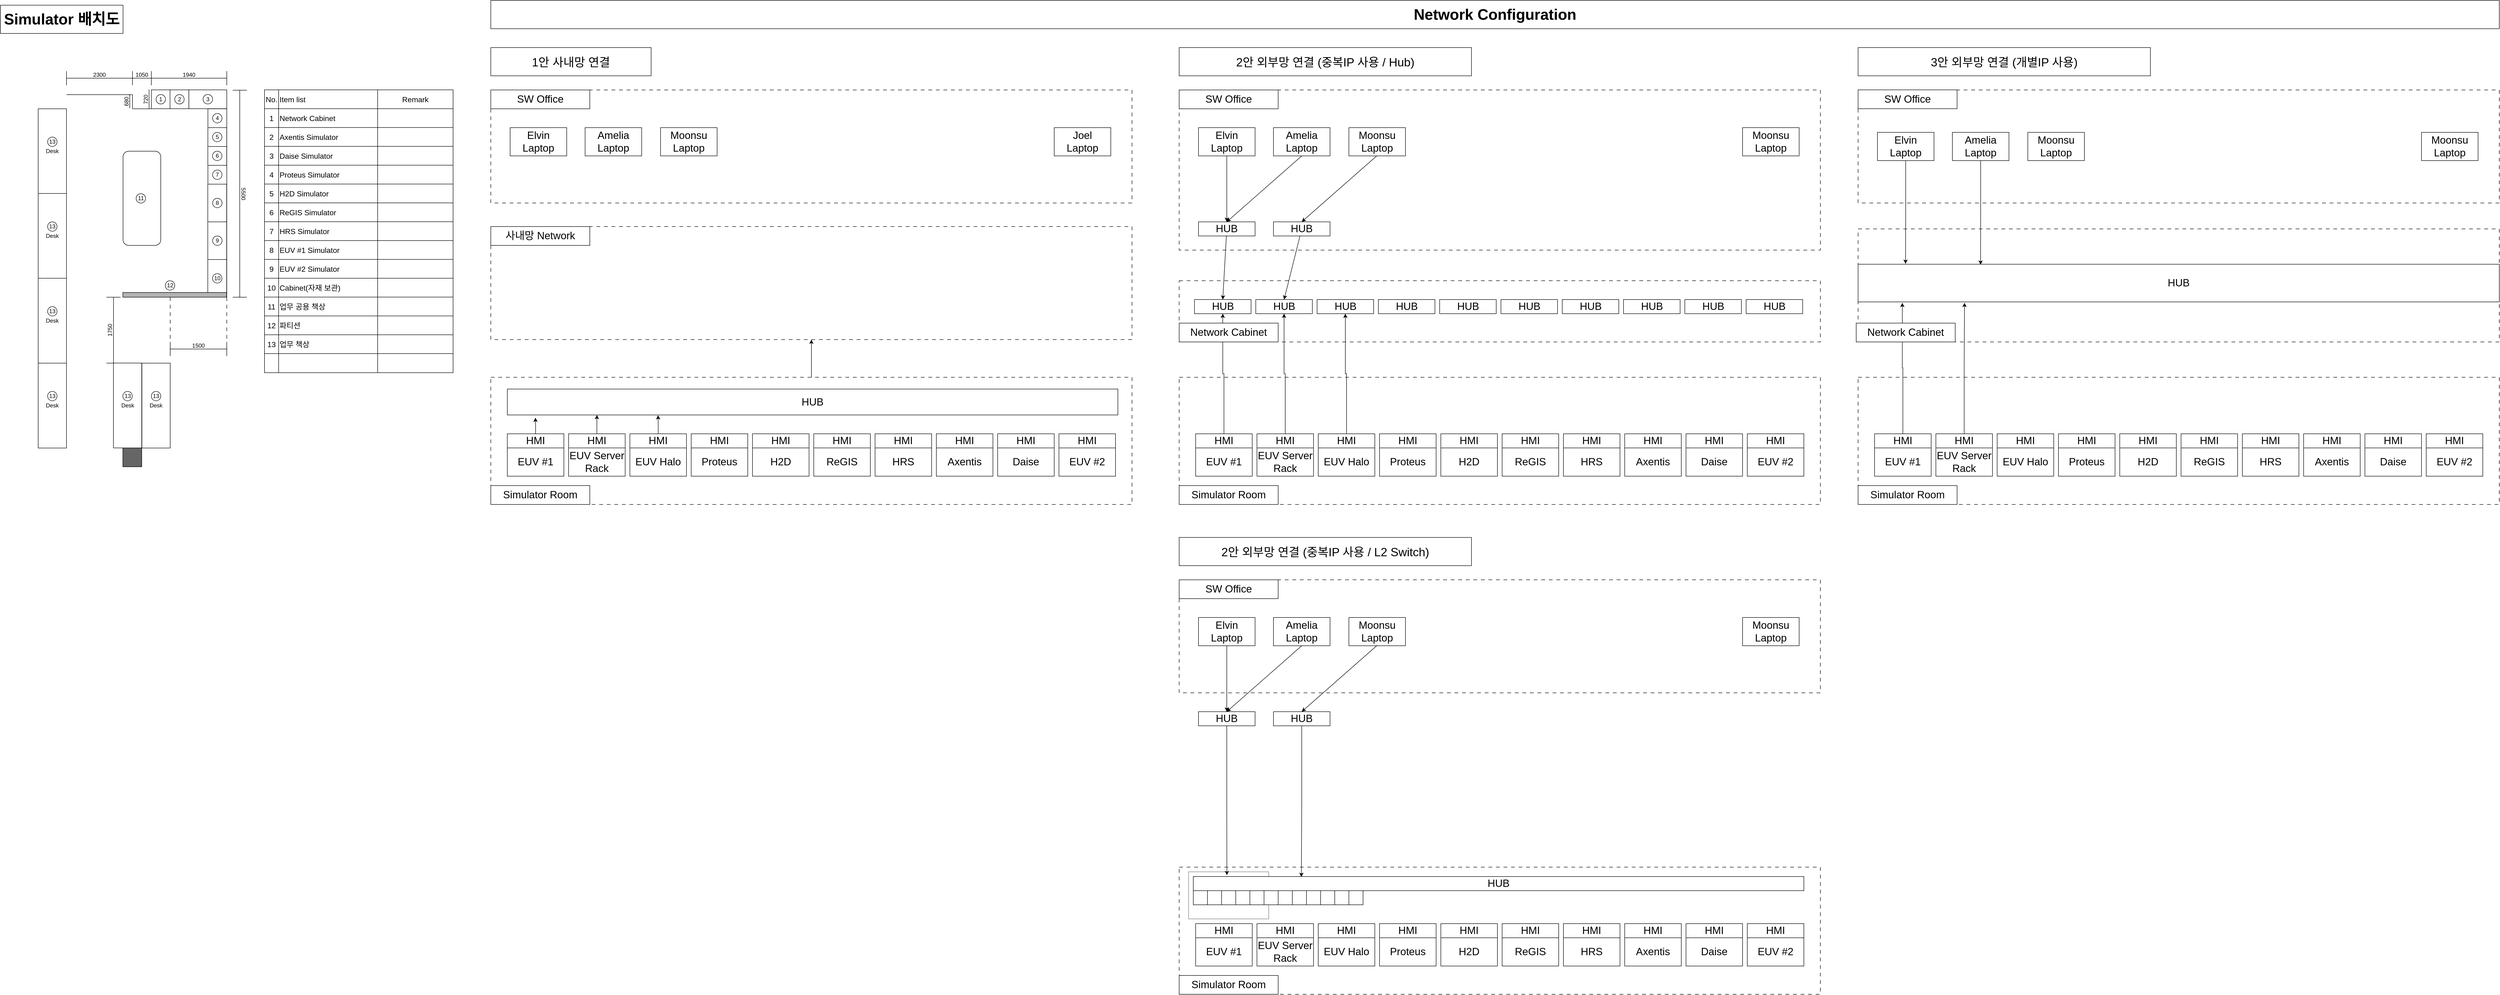 <mxfile version="22.1.18" type="github">
  <diagram name="페이지-1" id="L5aXXikFhnziVQd-68zD">
    <mxGraphModel dx="1762" dy="973" grid="1" gridSize="10" guides="1" tooltips="1" connect="1" arrows="1" fold="1" page="1" pageScale="1" pageWidth="827" pageHeight="1169" math="0" shadow="0">
      <root>
        <mxCell id="0" />
        <mxCell id="1" parent="0" />
        <mxCell id="6VhVImZv-FKxycr0r0Lj-88" value="" style="rounded=0;whiteSpace=wrap;html=1;dashed=1;dashPattern=8 8;" parent="1" vertex="1">
          <mxGeometry x="2540" y="645" width="1360" height="130" as="geometry" />
        </mxCell>
        <mxCell id="6VhVImZv-FKxycr0r0Lj-86" value="" style="rounded=0;whiteSpace=wrap;html=1;dashed=1;dashPattern=8 8;" parent="1" vertex="1">
          <mxGeometry x="3980" y="535" width="1360" height="240" as="geometry" />
        </mxCell>
        <mxCell id="6VhVImZv-FKxycr0r0Lj-24" value="" style="rounded=0;whiteSpace=wrap;html=1;dashed=1;dashPattern=8 8;" parent="1" vertex="1">
          <mxGeometry x="2540" y="1890" width="1360" height="270" as="geometry" />
        </mxCell>
        <mxCell id="6VhVImZv-FKxycr0r0Lj-22" value="" style="rounded=0;whiteSpace=wrap;html=1;fillColor=#B3B3B3;" parent="1" vertex="1">
          <mxGeometry x="299.6" y="670" width="220" height="10" as="geometry" />
        </mxCell>
        <mxCell id="UaOII6h0y0LOBjquR1xd-104" style="edgeStyle=orthogonalEdgeStyle;rounded=0;orthogonalLoop=1;jettySize=auto;html=1;" parent="1" source="O-rZA76QHSHm7Is1UIe7-26" target="UaOII6h0y0LOBjquR1xd-97" edge="1">
          <mxGeometry relative="1" as="geometry" />
        </mxCell>
        <mxCell id="O-rZA76QHSHm7Is1UIe7-26" value="" style="rounded=0;whiteSpace=wrap;html=1;dashed=1;dashPattern=8 8;" parent="1" vertex="1">
          <mxGeometry x="1080" y="850" width="1360" height="270" as="geometry" />
        </mxCell>
        <mxCell id="O-rZA76QHSHm7Is1UIe7-25" value="" style="rounded=0;whiteSpace=wrap;html=1;dashed=1;dashPattern=8 8;" parent="1" vertex="1">
          <mxGeometry x="1080" y="240" width="1360" height="240" as="geometry" />
        </mxCell>
        <mxCell id="O-rZA76QHSHm7Is1UIe7-1" value="&lt;font style=&quot;font-size: 32px;&quot;&gt;&lt;b&gt;Simulator 배치도&lt;/b&gt;&lt;/font&gt;" style="rounded=0;whiteSpace=wrap;html=1;" parent="1" vertex="1">
          <mxGeometry x="40" y="60" width="260" height="60" as="geometry" />
        </mxCell>
        <mxCell id="O-rZA76QHSHm7Is1UIe7-2" value="&lt;span style=&quot;font-size: 32px;&quot;&gt;&lt;b&gt;Network Configuration&lt;/b&gt;&lt;/span&gt;" style="rounded=0;whiteSpace=wrap;html=1;" parent="1" vertex="1">
          <mxGeometry x="1080" y="50" width="4260" height="60" as="geometry" />
        </mxCell>
        <mxCell id="6VhVImZv-FKxycr0r0Lj-84" value="" style="rounded=0;whiteSpace=wrap;html=1;dashed=1;dashPattern=1 1;" parent="1" vertex="1">
          <mxGeometry x="2560" y="1900" width="170" height="100" as="geometry" />
        </mxCell>
        <mxCell id="O-rZA76QHSHm7Is1UIe7-3" value="&lt;font style=&quot;font-size: 22px;&quot;&gt;EUV #1&lt;/font&gt;" style="rounded=0;whiteSpace=wrap;html=1;" parent="1" vertex="1">
          <mxGeometry x="1115" y="1000" width="120" height="60" as="geometry" />
        </mxCell>
        <mxCell id="O-rZA76QHSHm7Is1UIe7-4" value="&lt;font style=&quot;font-size: 25px;&quot;&gt;1안 사내망 연결&lt;/font&gt;" style="rounded=0;whiteSpace=wrap;html=1;" parent="1" vertex="1">
          <mxGeometry x="1080" y="150" width="340" height="60" as="geometry" />
        </mxCell>
        <mxCell id="O-rZA76QHSHm7Is1UIe7-5" value="&lt;span style=&quot;font-size: 22px;&quot;&gt;EUV Server&lt;br&gt;Rack&lt;br&gt;&lt;/span&gt;" style="rounded=0;whiteSpace=wrap;html=1;" parent="1" vertex="1">
          <mxGeometry x="1245" y="1000" width="120" height="60" as="geometry" />
        </mxCell>
        <mxCell id="O-rZA76QHSHm7Is1UIe7-6" value="&lt;font style=&quot;font-size: 22px;&quot;&gt;EUV Halo&lt;/font&gt;" style="rounded=0;whiteSpace=wrap;html=1;" parent="1" vertex="1">
          <mxGeometry x="1375" y="1000" width="120" height="60" as="geometry" />
        </mxCell>
        <mxCell id="O-rZA76QHSHm7Is1UIe7-7" value="&lt;font style=&quot;font-size: 22px;&quot;&gt;Proteus&lt;/font&gt;" style="rounded=0;whiteSpace=wrap;html=1;" parent="1" vertex="1">
          <mxGeometry x="1505" y="1000" width="120" height="60" as="geometry" />
        </mxCell>
        <mxCell id="O-rZA76QHSHm7Is1UIe7-8" value="&lt;font style=&quot;font-size: 22px;&quot;&gt;H2D&lt;/font&gt;" style="rounded=0;whiteSpace=wrap;html=1;" parent="1" vertex="1">
          <mxGeometry x="1635" y="1000" width="120" height="60" as="geometry" />
        </mxCell>
        <mxCell id="O-rZA76QHSHm7Is1UIe7-9" value="&lt;font style=&quot;font-size: 22px;&quot;&gt;ReGIS&lt;/font&gt;" style="rounded=0;whiteSpace=wrap;html=1;" parent="1" vertex="1">
          <mxGeometry x="1765" y="1000" width="120" height="60" as="geometry" />
        </mxCell>
        <mxCell id="O-rZA76QHSHm7Is1UIe7-10" value="&lt;font style=&quot;font-size: 22px;&quot;&gt;HRS&lt;/font&gt;" style="rounded=0;whiteSpace=wrap;html=1;" parent="1" vertex="1">
          <mxGeometry x="1895" y="1000" width="120" height="60" as="geometry" />
        </mxCell>
        <mxCell id="O-rZA76QHSHm7Is1UIe7-11" value="&lt;font style=&quot;font-size: 22px;&quot;&gt;Axentis&lt;/font&gt;" style="rounded=0;whiteSpace=wrap;html=1;" parent="1" vertex="1">
          <mxGeometry x="2025" y="1000" width="120" height="60" as="geometry" />
        </mxCell>
        <mxCell id="O-rZA76QHSHm7Is1UIe7-12" value="&lt;font style=&quot;font-size: 22px;&quot;&gt;Daise&lt;/font&gt;" style="rounded=0;whiteSpace=wrap;html=1;" parent="1" vertex="1">
          <mxGeometry x="2155" y="1000" width="120" height="60" as="geometry" />
        </mxCell>
        <mxCell id="O-rZA76QHSHm7Is1UIe7-13" value="&lt;font style=&quot;font-size: 22px;&quot;&gt;EUV #2&lt;/font&gt;" style="rounded=0;whiteSpace=wrap;html=1;" parent="1" vertex="1">
          <mxGeometry x="2285" y="1000" width="120" height="60" as="geometry" />
        </mxCell>
        <mxCell id="O-rZA76QHSHm7Is1UIe7-14" value="&lt;font style=&quot;font-size: 22px;&quot;&gt;HMI&lt;/font&gt;" style="rounded=0;whiteSpace=wrap;html=1;" parent="1" vertex="1">
          <mxGeometry x="1115" y="970" width="120" height="30" as="geometry" />
        </mxCell>
        <mxCell id="O-rZA76QHSHm7Is1UIe7-15" value="&lt;font style=&quot;font-size: 22px;&quot;&gt;HMI&lt;/font&gt;" style="rounded=0;whiteSpace=wrap;html=1;" parent="1" vertex="1">
          <mxGeometry x="1245" y="970" width="120" height="30" as="geometry" />
        </mxCell>
        <mxCell id="O-rZA76QHSHm7Is1UIe7-16" value="&lt;font style=&quot;font-size: 22px;&quot;&gt;HMI&lt;/font&gt;" style="rounded=0;whiteSpace=wrap;html=1;" parent="1" vertex="1">
          <mxGeometry x="1375" y="970" width="120" height="30" as="geometry" />
        </mxCell>
        <mxCell id="O-rZA76QHSHm7Is1UIe7-17" value="&lt;font style=&quot;font-size: 22px;&quot;&gt;HMI&lt;/font&gt;" style="rounded=0;whiteSpace=wrap;html=1;" parent="1" vertex="1">
          <mxGeometry x="1505" y="970" width="120" height="30" as="geometry" />
        </mxCell>
        <mxCell id="O-rZA76QHSHm7Is1UIe7-18" value="&lt;font style=&quot;font-size: 22px;&quot;&gt;HMI&lt;/font&gt;" style="rounded=0;whiteSpace=wrap;html=1;" parent="1" vertex="1">
          <mxGeometry x="1635" y="970" width="120" height="30" as="geometry" />
        </mxCell>
        <mxCell id="O-rZA76QHSHm7Is1UIe7-19" value="&lt;font style=&quot;font-size: 22px;&quot;&gt;HMI&lt;/font&gt;" style="rounded=0;whiteSpace=wrap;html=1;" parent="1" vertex="1">
          <mxGeometry x="1765" y="970" width="120" height="30" as="geometry" />
        </mxCell>
        <mxCell id="O-rZA76QHSHm7Is1UIe7-20" value="&lt;font style=&quot;font-size: 22px;&quot;&gt;HMI&lt;/font&gt;" style="rounded=0;whiteSpace=wrap;html=1;" parent="1" vertex="1">
          <mxGeometry x="1895" y="970" width="120" height="30" as="geometry" />
        </mxCell>
        <mxCell id="O-rZA76QHSHm7Is1UIe7-21" value="&lt;font style=&quot;font-size: 22px;&quot;&gt;HMI&lt;/font&gt;" style="rounded=0;whiteSpace=wrap;html=1;" parent="1" vertex="1">
          <mxGeometry x="2025" y="970" width="120" height="30" as="geometry" />
        </mxCell>
        <mxCell id="O-rZA76QHSHm7Is1UIe7-22" value="&lt;font style=&quot;font-size: 22px;&quot;&gt;HMI&lt;/font&gt;" style="rounded=0;whiteSpace=wrap;html=1;" parent="1" vertex="1">
          <mxGeometry x="2155" y="970" width="120" height="30" as="geometry" />
        </mxCell>
        <mxCell id="O-rZA76QHSHm7Is1UIe7-23" value="&lt;font style=&quot;font-size: 22px;&quot;&gt;HMI&lt;/font&gt;" style="rounded=0;whiteSpace=wrap;html=1;" parent="1" vertex="1">
          <mxGeometry x="2285" y="970" width="120" height="30" as="geometry" />
        </mxCell>
        <mxCell id="O-rZA76QHSHm7Is1UIe7-24" value="&lt;font style=&quot;font-size: 22px;&quot;&gt;Elvin&lt;br&gt;Laptop&lt;br&gt;&lt;/font&gt;" style="rounded=0;whiteSpace=wrap;html=1;" parent="1" vertex="1">
          <mxGeometry x="1121" y="320" width="120" height="60" as="geometry" />
        </mxCell>
        <mxCell id="O-rZA76QHSHm7Is1UIe7-27" value="&lt;font style=&quot;font-size: 22px;&quot;&gt;SW Office&lt;/font&gt;" style="rounded=0;whiteSpace=wrap;html=1;" parent="1" vertex="1">
          <mxGeometry x="1080" y="240" width="210" height="40" as="geometry" />
        </mxCell>
        <mxCell id="O-rZA76QHSHm7Is1UIe7-28" value="&lt;font style=&quot;font-size: 22px;&quot;&gt;Simulator Room&lt;/font&gt;" style="rounded=0;whiteSpace=wrap;html=1;" parent="1" vertex="1">
          <mxGeometry x="1080" y="1080" width="210" height="40" as="geometry" />
        </mxCell>
        <mxCell id="O-rZA76QHSHm7Is1UIe7-29" value="&lt;font style=&quot;font-size: 22px;&quot;&gt;Amelia&lt;br&gt;Laptop&lt;br&gt;&lt;/font&gt;" style="rounded=0;whiteSpace=wrap;html=1;" parent="1" vertex="1">
          <mxGeometry x="1280" y="320" width="120" height="60" as="geometry" />
        </mxCell>
        <mxCell id="O-rZA76QHSHm7Is1UIe7-30" value="&lt;font style=&quot;font-size: 22px;&quot;&gt;Moonsu&lt;br&gt;Laptop&lt;br&gt;&lt;/font&gt;" style="rounded=0;whiteSpace=wrap;html=1;" parent="1" vertex="1">
          <mxGeometry x="1440" y="320" width="120" height="60" as="geometry" />
        </mxCell>
        <mxCell id="O-rZA76QHSHm7Is1UIe7-31" value="&lt;font style=&quot;font-size: 22px;&quot;&gt;Joel&lt;br&gt;Laptop&lt;br&gt;&lt;/font&gt;" style="rounded=0;whiteSpace=wrap;html=1;" parent="1" vertex="1">
          <mxGeometry x="2275" y="320" width="120" height="60" as="geometry" />
        </mxCell>
        <mxCell id="UaOII6h0y0LOBjquR1xd-1" value="" style="rounded=0;whiteSpace=wrap;html=1;dashed=1;dashPattern=8 8;" parent="1" vertex="1">
          <mxGeometry x="2540" y="850" width="1360" height="270" as="geometry" />
        </mxCell>
        <mxCell id="UaOII6h0y0LOBjquR1xd-2" value="" style="rounded=0;whiteSpace=wrap;html=1;dashed=1;dashPattern=8 8;" parent="1" vertex="1">
          <mxGeometry x="2540" y="240" width="1360" height="340" as="geometry" />
        </mxCell>
        <mxCell id="UaOII6h0y0LOBjquR1xd-3" value="&lt;font style=&quot;font-size: 22px;&quot;&gt;EUV #1&lt;/font&gt;" style="rounded=0;whiteSpace=wrap;html=1;" parent="1" vertex="1">
          <mxGeometry x="2575" y="1000" width="120" height="60" as="geometry" />
        </mxCell>
        <mxCell id="UaOII6h0y0LOBjquR1xd-4" value="&lt;font style=&quot;font-size: 25px;&quot;&gt;2안 외부망 연결 (중복IP 사용 / Hub)&lt;/font&gt;" style="rounded=0;whiteSpace=wrap;html=1;" parent="1" vertex="1">
          <mxGeometry x="2540" y="150" width="620" height="60" as="geometry" />
        </mxCell>
        <mxCell id="UaOII6h0y0LOBjquR1xd-5" value="&lt;span style=&quot;font-size: 22px;&quot;&gt;EUV Server&lt;br&gt;Rack&lt;br&gt;&lt;/span&gt;" style="rounded=0;whiteSpace=wrap;html=1;" parent="1" vertex="1">
          <mxGeometry x="2705" y="1000" width="120" height="60" as="geometry" />
        </mxCell>
        <mxCell id="UaOII6h0y0LOBjquR1xd-6" value="&lt;font style=&quot;font-size: 22px;&quot;&gt;EUV Halo&lt;/font&gt;" style="rounded=0;whiteSpace=wrap;html=1;" parent="1" vertex="1">
          <mxGeometry x="2835" y="1000" width="120" height="60" as="geometry" />
        </mxCell>
        <mxCell id="UaOII6h0y0LOBjquR1xd-7" value="&lt;font style=&quot;font-size: 22px;&quot;&gt;Proteus&lt;/font&gt;" style="rounded=0;whiteSpace=wrap;html=1;" parent="1" vertex="1">
          <mxGeometry x="2965" y="1000" width="120" height="60" as="geometry" />
        </mxCell>
        <mxCell id="UaOII6h0y0LOBjquR1xd-8" value="&lt;font style=&quot;font-size: 22px;&quot;&gt;H2D&lt;/font&gt;" style="rounded=0;whiteSpace=wrap;html=1;" parent="1" vertex="1">
          <mxGeometry x="3095" y="1000" width="120" height="60" as="geometry" />
        </mxCell>
        <mxCell id="UaOII6h0y0LOBjquR1xd-9" value="&lt;font style=&quot;font-size: 22px;&quot;&gt;ReGIS&lt;/font&gt;" style="rounded=0;whiteSpace=wrap;html=1;" parent="1" vertex="1">
          <mxGeometry x="3225" y="1000" width="120" height="60" as="geometry" />
        </mxCell>
        <mxCell id="UaOII6h0y0LOBjquR1xd-10" value="&lt;font style=&quot;font-size: 22px;&quot;&gt;HRS&lt;/font&gt;" style="rounded=0;whiteSpace=wrap;html=1;" parent="1" vertex="1">
          <mxGeometry x="3355" y="1000" width="120" height="60" as="geometry" />
        </mxCell>
        <mxCell id="UaOII6h0y0LOBjquR1xd-11" value="&lt;font style=&quot;font-size: 22px;&quot;&gt;Axentis&lt;/font&gt;" style="rounded=0;whiteSpace=wrap;html=1;" parent="1" vertex="1">
          <mxGeometry x="3485" y="1000" width="120" height="60" as="geometry" />
        </mxCell>
        <mxCell id="UaOII6h0y0LOBjquR1xd-12" value="&lt;font style=&quot;font-size: 22px;&quot;&gt;Daise&lt;/font&gt;" style="rounded=0;whiteSpace=wrap;html=1;" parent="1" vertex="1">
          <mxGeometry x="3615" y="1000" width="120" height="60" as="geometry" />
        </mxCell>
        <mxCell id="UaOII6h0y0LOBjquR1xd-13" value="&lt;font style=&quot;font-size: 22px;&quot;&gt;EUV #2&lt;/font&gt;" style="rounded=0;whiteSpace=wrap;html=1;" parent="1" vertex="1">
          <mxGeometry x="3745" y="1000" width="120" height="60" as="geometry" />
        </mxCell>
        <mxCell id="6VhVImZv-FKxycr0r0Lj-90" style="edgeStyle=orthogonalEdgeStyle;rounded=0;orthogonalLoop=1;jettySize=auto;html=1;entryX=0.5;entryY=1;entryDx=0;entryDy=0;" parent="1" source="UaOII6h0y0LOBjquR1xd-14" target="UaOII6h0y0LOBjquR1xd-30" edge="1">
          <mxGeometry relative="1" as="geometry" />
        </mxCell>
        <mxCell id="UaOII6h0y0LOBjquR1xd-14" value="&lt;font style=&quot;font-size: 22px;&quot;&gt;HMI&lt;/font&gt;" style="rounded=0;whiteSpace=wrap;html=1;" parent="1" vertex="1">
          <mxGeometry x="2575" y="970" width="120" height="30" as="geometry" />
        </mxCell>
        <mxCell id="6VhVImZv-FKxycr0r0Lj-91" style="edgeStyle=orthogonalEdgeStyle;rounded=0;orthogonalLoop=1;jettySize=auto;html=1;entryX=0.5;entryY=1;entryDx=0;entryDy=0;" parent="1" source="UaOII6h0y0LOBjquR1xd-15" target="UaOII6h0y0LOBjquR1xd-32" edge="1">
          <mxGeometry relative="1" as="geometry" />
        </mxCell>
        <mxCell id="UaOII6h0y0LOBjquR1xd-15" value="&lt;font style=&quot;font-size: 22px;&quot;&gt;HMI&lt;/font&gt;" style="rounded=0;whiteSpace=wrap;html=1;" parent="1" vertex="1">
          <mxGeometry x="2705" y="970" width="120" height="30" as="geometry" />
        </mxCell>
        <mxCell id="6VhVImZv-FKxycr0r0Lj-92" style="edgeStyle=orthogonalEdgeStyle;rounded=0;orthogonalLoop=1;jettySize=auto;html=1;entryX=0.5;entryY=1;entryDx=0;entryDy=0;" parent="1" source="UaOII6h0y0LOBjquR1xd-16" target="UaOII6h0y0LOBjquR1xd-33" edge="1">
          <mxGeometry relative="1" as="geometry" />
        </mxCell>
        <mxCell id="UaOII6h0y0LOBjquR1xd-16" value="&lt;font style=&quot;font-size: 22px;&quot;&gt;HMI&lt;/font&gt;" style="rounded=0;whiteSpace=wrap;html=1;" parent="1" vertex="1">
          <mxGeometry x="2835" y="970" width="120" height="30" as="geometry" />
        </mxCell>
        <mxCell id="UaOII6h0y0LOBjquR1xd-17" value="&lt;font style=&quot;font-size: 22px;&quot;&gt;HMI&lt;/font&gt;" style="rounded=0;whiteSpace=wrap;html=1;" parent="1" vertex="1">
          <mxGeometry x="2965" y="970" width="120" height="30" as="geometry" />
        </mxCell>
        <mxCell id="UaOII6h0y0LOBjquR1xd-18" value="&lt;font style=&quot;font-size: 22px;&quot;&gt;HMI&lt;/font&gt;" style="rounded=0;whiteSpace=wrap;html=1;" parent="1" vertex="1">
          <mxGeometry x="3095" y="970" width="120" height="30" as="geometry" />
        </mxCell>
        <mxCell id="UaOII6h0y0LOBjquR1xd-19" value="&lt;font style=&quot;font-size: 22px;&quot;&gt;HMI&lt;/font&gt;" style="rounded=0;whiteSpace=wrap;html=1;" parent="1" vertex="1">
          <mxGeometry x="3225" y="970" width="120" height="30" as="geometry" />
        </mxCell>
        <mxCell id="UaOII6h0y0LOBjquR1xd-20" value="&lt;font style=&quot;font-size: 22px;&quot;&gt;HMI&lt;/font&gt;" style="rounded=0;whiteSpace=wrap;html=1;" parent="1" vertex="1">
          <mxGeometry x="3355" y="970" width="120" height="30" as="geometry" />
        </mxCell>
        <mxCell id="UaOII6h0y0LOBjquR1xd-21" value="&lt;font style=&quot;font-size: 22px;&quot;&gt;HMI&lt;/font&gt;" style="rounded=0;whiteSpace=wrap;html=1;" parent="1" vertex="1">
          <mxGeometry x="3485" y="970" width="120" height="30" as="geometry" />
        </mxCell>
        <mxCell id="UaOII6h0y0LOBjquR1xd-22" value="&lt;font style=&quot;font-size: 22px;&quot;&gt;HMI&lt;/font&gt;" style="rounded=0;whiteSpace=wrap;html=1;" parent="1" vertex="1">
          <mxGeometry x="3615" y="970" width="120" height="30" as="geometry" />
        </mxCell>
        <mxCell id="UaOII6h0y0LOBjquR1xd-23" value="&lt;font style=&quot;font-size: 22px;&quot;&gt;HMI&lt;/font&gt;" style="rounded=0;whiteSpace=wrap;html=1;" parent="1" vertex="1">
          <mxGeometry x="3745" y="970" width="120" height="30" as="geometry" />
        </mxCell>
        <mxCell id="UaOII6h0y0LOBjquR1xd-88" style="edgeStyle=orthogonalEdgeStyle;rounded=0;orthogonalLoop=1;jettySize=auto;html=1;entryX=0.5;entryY=0;entryDx=0;entryDy=0;" parent="1" source="UaOII6h0y0LOBjquR1xd-24" target="UaOII6h0y0LOBjquR1xd-87" edge="1">
          <mxGeometry relative="1" as="geometry" />
        </mxCell>
        <mxCell id="UaOII6h0y0LOBjquR1xd-24" value="&lt;font style=&quot;font-size: 22px;&quot;&gt;Elvin&lt;br&gt;Laptop&lt;br&gt;&lt;/font&gt;" style="rounded=0;whiteSpace=wrap;html=1;" parent="1" vertex="1">
          <mxGeometry x="2581" y="320" width="120" height="60" as="geometry" />
        </mxCell>
        <mxCell id="UaOII6h0y0LOBjquR1xd-25" value="&lt;font style=&quot;font-size: 22px;&quot;&gt;SW Office&lt;/font&gt;" style="rounded=0;whiteSpace=wrap;html=1;" parent="1" vertex="1">
          <mxGeometry x="2540" y="240" width="210" height="40" as="geometry" />
        </mxCell>
        <mxCell id="UaOII6h0y0LOBjquR1xd-26" value="&lt;font style=&quot;font-size: 22px;&quot;&gt;Simulator Room&lt;/font&gt;" style="rounded=0;whiteSpace=wrap;html=1;" parent="1" vertex="1">
          <mxGeometry x="2540" y="1080" width="210" height="40" as="geometry" />
        </mxCell>
        <mxCell id="UaOII6h0y0LOBjquR1xd-89" style="rounded=0;orthogonalLoop=1;jettySize=auto;html=1;entryX=0.5;entryY=0;entryDx=0;entryDy=0;exitX=0.5;exitY=1;exitDx=0;exitDy=0;" parent="1" source="UaOII6h0y0LOBjquR1xd-27" target="UaOII6h0y0LOBjquR1xd-87" edge="1">
          <mxGeometry relative="1" as="geometry" />
        </mxCell>
        <mxCell id="UaOII6h0y0LOBjquR1xd-27" value="&lt;font style=&quot;font-size: 22px;&quot;&gt;Amelia&lt;br&gt;Laptop&lt;br&gt;&lt;/font&gt;" style="rounded=0;whiteSpace=wrap;html=1;" parent="1" vertex="1">
          <mxGeometry x="2740" y="320" width="120" height="60" as="geometry" />
        </mxCell>
        <mxCell id="UaOII6h0y0LOBjquR1xd-28" value="&lt;font style=&quot;font-size: 22px;&quot;&gt;Moonsu&lt;br&gt;Laptop&lt;br&gt;&lt;/font&gt;" style="rounded=0;whiteSpace=wrap;html=1;" parent="1" vertex="1">
          <mxGeometry x="2900" y="320" width="120" height="60" as="geometry" />
        </mxCell>
        <mxCell id="UaOII6h0y0LOBjquR1xd-29" value="&lt;font style=&quot;font-size: 22px;&quot;&gt;Moonsu&lt;br&gt;Laptop&lt;br&gt;&lt;/font&gt;" style="rounded=0;whiteSpace=wrap;html=1;" parent="1" vertex="1">
          <mxGeometry x="3735" y="320" width="120" height="60" as="geometry" />
        </mxCell>
        <mxCell id="UaOII6h0y0LOBjquR1xd-30" value="&lt;span style=&quot;font-size: 22px;&quot;&gt;HUB&lt;/span&gt;" style="rounded=0;whiteSpace=wrap;html=1;" parent="1" vertex="1">
          <mxGeometry x="2572.5" y="685" width="120" height="30" as="geometry" />
        </mxCell>
        <mxCell id="UaOII6h0y0LOBjquR1xd-32" value="&lt;span style=&quot;font-size: 22px;&quot;&gt;HUB&lt;/span&gt;" style="rounded=0;whiteSpace=wrap;html=1;" parent="1" vertex="1">
          <mxGeometry x="2702.5" y="685" width="120" height="30" as="geometry" />
        </mxCell>
        <mxCell id="UaOII6h0y0LOBjquR1xd-33" value="&lt;span style=&quot;font-size: 22px;&quot;&gt;HUB&lt;/span&gt;" style="rounded=0;whiteSpace=wrap;html=1;" parent="1" vertex="1">
          <mxGeometry x="2832.5" y="685" width="120" height="30" as="geometry" />
        </mxCell>
        <mxCell id="UaOII6h0y0LOBjquR1xd-34" value="&lt;span style=&quot;font-size: 22px;&quot;&gt;HUB&lt;/span&gt;" style="rounded=0;whiteSpace=wrap;html=1;" parent="1" vertex="1">
          <mxGeometry x="2962.5" y="685" width="120" height="30" as="geometry" />
        </mxCell>
        <mxCell id="UaOII6h0y0LOBjquR1xd-35" value="&lt;span style=&quot;font-size: 22px;&quot;&gt;HUB&lt;/span&gt;" style="rounded=0;whiteSpace=wrap;html=1;" parent="1" vertex="1">
          <mxGeometry x="3092.5" y="685" width="120" height="30" as="geometry" />
        </mxCell>
        <mxCell id="UaOII6h0y0LOBjquR1xd-36" value="&lt;span style=&quot;font-size: 22px;&quot;&gt;HUB&lt;/span&gt;" style="rounded=0;whiteSpace=wrap;html=1;" parent="1" vertex="1">
          <mxGeometry x="3222.5" y="685" width="120" height="30" as="geometry" />
        </mxCell>
        <mxCell id="UaOII6h0y0LOBjquR1xd-37" value="&lt;span style=&quot;font-size: 22px;&quot;&gt;HUB&lt;/span&gt;" style="rounded=0;whiteSpace=wrap;html=1;" parent="1" vertex="1">
          <mxGeometry x="3352.5" y="685" width="120" height="30" as="geometry" />
        </mxCell>
        <mxCell id="UaOII6h0y0LOBjquR1xd-38" value="&lt;span style=&quot;font-size: 22px;&quot;&gt;HUB&lt;/span&gt;" style="rounded=0;whiteSpace=wrap;html=1;" parent="1" vertex="1">
          <mxGeometry x="3482.5" y="685" width="120" height="30" as="geometry" />
        </mxCell>
        <mxCell id="UaOII6h0y0LOBjquR1xd-39" value="&lt;span style=&quot;font-size: 22px;&quot;&gt;HUB&lt;/span&gt;" style="rounded=0;whiteSpace=wrap;html=1;" parent="1" vertex="1">
          <mxGeometry x="3612.5" y="685" width="120" height="30" as="geometry" />
        </mxCell>
        <mxCell id="UaOII6h0y0LOBjquR1xd-40" value="&lt;span style=&quot;font-size: 22px;&quot;&gt;HUB&lt;/span&gt;" style="rounded=0;whiteSpace=wrap;html=1;" parent="1" vertex="1">
          <mxGeometry x="3742.5" y="685" width="120" height="30" as="geometry" />
        </mxCell>
        <mxCell id="UaOII6h0y0LOBjquR1xd-41" value="" style="rounded=0;whiteSpace=wrap;html=1;dashed=1;dashPattern=8 8;" parent="1" vertex="1">
          <mxGeometry x="3980" y="850" width="1360" height="270" as="geometry" />
        </mxCell>
        <mxCell id="UaOII6h0y0LOBjquR1xd-42" value="" style="rounded=0;whiteSpace=wrap;html=1;dashed=1;dashPattern=8 8;" parent="1" vertex="1">
          <mxGeometry x="3980" y="240" width="1360" height="240" as="geometry" />
        </mxCell>
        <mxCell id="UaOII6h0y0LOBjquR1xd-43" value="&lt;font style=&quot;font-size: 22px;&quot;&gt;EUV #1&lt;/font&gt;" style="rounded=0;whiteSpace=wrap;html=1;" parent="1" vertex="1">
          <mxGeometry x="4015" y="1000" width="120" height="60" as="geometry" />
        </mxCell>
        <mxCell id="UaOII6h0y0LOBjquR1xd-44" value="&lt;font style=&quot;font-size: 25px;&quot;&gt;3안 외부망 연결 (개별IP 사용)&lt;/font&gt;" style="rounded=0;whiteSpace=wrap;html=1;" parent="1" vertex="1">
          <mxGeometry x="3980" y="150" width="620" height="60" as="geometry" />
        </mxCell>
        <mxCell id="UaOII6h0y0LOBjquR1xd-45" value="&lt;span style=&quot;font-size: 22px;&quot;&gt;EUV Server&lt;br&gt;Rack&lt;br&gt;&lt;/span&gt;" style="rounded=0;whiteSpace=wrap;html=1;" parent="1" vertex="1">
          <mxGeometry x="4145" y="1000" width="120" height="60" as="geometry" />
        </mxCell>
        <mxCell id="UaOII6h0y0LOBjquR1xd-46" value="&lt;font style=&quot;font-size: 22px;&quot;&gt;EUV Halo&lt;/font&gt;" style="rounded=0;whiteSpace=wrap;html=1;" parent="1" vertex="1">
          <mxGeometry x="4275" y="1000" width="120" height="60" as="geometry" />
        </mxCell>
        <mxCell id="UaOII6h0y0LOBjquR1xd-47" value="&lt;font style=&quot;font-size: 22px;&quot;&gt;Proteus&lt;/font&gt;" style="rounded=0;whiteSpace=wrap;html=1;" parent="1" vertex="1">
          <mxGeometry x="4405" y="1000" width="120" height="60" as="geometry" />
        </mxCell>
        <mxCell id="UaOII6h0y0LOBjquR1xd-48" value="&lt;font style=&quot;font-size: 22px;&quot;&gt;H2D&lt;/font&gt;" style="rounded=0;whiteSpace=wrap;html=1;" parent="1" vertex="1">
          <mxGeometry x="4535" y="1000" width="120" height="60" as="geometry" />
        </mxCell>
        <mxCell id="UaOII6h0y0LOBjquR1xd-49" value="&lt;font style=&quot;font-size: 22px;&quot;&gt;ReGIS&lt;/font&gt;" style="rounded=0;whiteSpace=wrap;html=1;" parent="1" vertex="1">
          <mxGeometry x="4665" y="1000" width="120" height="60" as="geometry" />
        </mxCell>
        <mxCell id="UaOII6h0y0LOBjquR1xd-50" value="&lt;font style=&quot;font-size: 22px;&quot;&gt;HRS&lt;/font&gt;" style="rounded=0;whiteSpace=wrap;html=1;" parent="1" vertex="1">
          <mxGeometry x="4795" y="1000" width="120" height="60" as="geometry" />
        </mxCell>
        <mxCell id="UaOII6h0y0LOBjquR1xd-51" value="&lt;font style=&quot;font-size: 22px;&quot;&gt;Axentis&lt;/font&gt;" style="rounded=0;whiteSpace=wrap;html=1;" parent="1" vertex="1">
          <mxGeometry x="4925" y="1000" width="120" height="60" as="geometry" />
        </mxCell>
        <mxCell id="UaOII6h0y0LOBjquR1xd-52" value="&lt;font style=&quot;font-size: 22px;&quot;&gt;Daise&lt;/font&gt;" style="rounded=0;whiteSpace=wrap;html=1;" parent="1" vertex="1">
          <mxGeometry x="5055" y="1000" width="120" height="60" as="geometry" />
        </mxCell>
        <mxCell id="UaOII6h0y0LOBjquR1xd-53" value="&lt;font style=&quot;font-size: 22px;&quot;&gt;EUV #2&lt;/font&gt;" style="rounded=0;whiteSpace=wrap;html=1;" parent="1" vertex="1">
          <mxGeometry x="5185" y="1000" width="120" height="60" as="geometry" />
        </mxCell>
        <mxCell id="UaOII6h0y0LOBjquR1xd-54" value="&lt;font style=&quot;font-size: 22px;&quot;&gt;HMI&lt;/font&gt;" style="rounded=0;whiteSpace=wrap;html=1;" parent="1" vertex="1">
          <mxGeometry x="4015" y="970" width="120" height="30" as="geometry" />
        </mxCell>
        <mxCell id="UaOII6h0y0LOBjquR1xd-55" value="&lt;font style=&quot;font-size: 22px;&quot;&gt;HMI&lt;/font&gt;" style="rounded=0;whiteSpace=wrap;html=1;" parent="1" vertex="1">
          <mxGeometry x="4145" y="970" width="120" height="30" as="geometry" />
        </mxCell>
        <mxCell id="UaOII6h0y0LOBjquR1xd-56" value="&lt;font style=&quot;font-size: 22px;&quot;&gt;HMI&lt;/font&gt;" style="rounded=0;whiteSpace=wrap;html=1;" parent="1" vertex="1">
          <mxGeometry x="4275" y="970" width="120" height="30" as="geometry" />
        </mxCell>
        <mxCell id="UaOII6h0y0LOBjquR1xd-57" value="&lt;font style=&quot;font-size: 22px;&quot;&gt;HMI&lt;/font&gt;" style="rounded=0;whiteSpace=wrap;html=1;" parent="1" vertex="1">
          <mxGeometry x="4405" y="970" width="120" height="30" as="geometry" />
        </mxCell>
        <mxCell id="UaOII6h0y0LOBjquR1xd-58" value="&lt;font style=&quot;font-size: 22px;&quot;&gt;HMI&lt;/font&gt;" style="rounded=0;whiteSpace=wrap;html=1;" parent="1" vertex="1">
          <mxGeometry x="4535" y="970" width="120" height="30" as="geometry" />
        </mxCell>
        <mxCell id="UaOII6h0y0LOBjquR1xd-59" value="&lt;font style=&quot;font-size: 22px;&quot;&gt;HMI&lt;/font&gt;" style="rounded=0;whiteSpace=wrap;html=1;" parent="1" vertex="1">
          <mxGeometry x="4665" y="970" width="120" height="30" as="geometry" />
        </mxCell>
        <mxCell id="UaOII6h0y0LOBjquR1xd-60" value="&lt;font style=&quot;font-size: 22px;&quot;&gt;HMI&lt;/font&gt;" style="rounded=0;whiteSpace=wrap;html=1;" parent="1" vertex="1">
          <mxGeometry x="4795" y="970" width="120" height="30" as="geometry" />
        </mxCell>
        <mxCell id="UaOII6h0y0LOBjquR1xd-61" value="&lt;font style=&quot;font-size: 22px;&quot;&gt;HMI&lt;/font&gt;" style="rounded=0;whiteSpace=wrap;html=1;" parent="1" vertex="1">
          <mxGeometry x="4925" y="970" width="120" height="30" as="geometry" />
        </mxCell>
        <mxCell id="UaOII6h0y0LOBjquR1xd-62" value="&lt;font style=&quot;font-size: 22px;&quot;&gt;HMI&lt;/font&gt;" style="rounded=0;whiteSpace=wrap;html=1;" parent="1" vertex="1">
          <mxGeometry x="5055" y="970" width="120" height="30" as="geometry" />
        </mxCell>
        <mxCell id="UaOII6h0y0LOBjquR1xd-63" value="&lt;font style=&quot;font-size: 22px;&quot;&gt;HMI&lt;/font&gt;" style="rounded=0;whiteSpace=wrap;html=1;" parent="1" vertex="1">
          <mxGeometry x="5185" y="970" width="120" height="30" as="geometry" />
        </mxCell>
        <mxCell id="UaOII6h0y0LOBjquR1xd-64" value="&lt;font style=&quot;font-size: 22px;&quot;&gt;Elvin&lt;br&gt;Laptop&lt;br&gt;&lt;/font&gt;" style="rounded=0;whiteSpace=wrap;html=1;" parent="1" vertex="1">
          <mxGeometry x="4021" y="330" width="120" height="60" as="geometry" />
        </mxCell>
        <mxCell id="UaOII6h0y0LOBjquR1xd-65" value="&lt;font style=&quot;font-size: 22px;&quot;&gt;SW Office&lt;/font&gt;" style="rounded=0;whiteSpace=wrap;html=1;" parent="1" vertex="1">
          <mxGeometry x="3980" y="239.79" width="210" height="40" as="geometry" />
        </mxCell>
        <mxCell id="UaOII6h0y0LOBjquR1xd-66" value="&lt;font style=&quot;font-size: 22px;&quot;&gt;Simulator Room&lt;/font&gt;" style="rounded=0;whiteSpace=wrap;html=1;" parent="1" vertex="1">
          <mxGeometry x="3980" y="1080" width="210" height="40" as="geometry" />
        </mxCell>
        <mxCell id="UaOII6h0y0LOBjquR1xd-67" value="&lt;font style=&quot;font-size: 22px;&quot;&gt;Amelia&lt;br&gt;Laptop&lt;br&gt;&lt;/font&gt;" style="rounded=0;whiteSpace=wrap;html=1;" parent="1" vertex="1">
          <mxGeometry x="4180" y="330" width="120" height="60" as="geometry" />
        </mxCell>
        <mxCell id="UaOII6h0y0LOBjquR1xd-68" value="&lt;font style=&quot;font-size: 22px;&quot;&gt;Moonsu&lt;br&gt;Laptop&lt;br&gt;&lt;/font&gt;" style="rounded=0;whiteSpace=wrap;html=1;" parent="1" vertex="1">
          <mxGeometry x="4340" y="330" width="120" height="60" as="geometry" />
        </mxCell>
        <mxCell id="UaOII6h0y0LOBjquR1xd-69" value="&lt;font style=&quot;font-size: 22px;&quot;&gt;Moonsu&lt;br&gt;Laptop&lt;br&gt;&lt;/font&gt;" style="rounded=0;whiteSpace=wrap;html=1;" parent="1" vertex="1">
          <mxGeometry x="5175" y="330" width="120" height="60" as="geometry" />
        </mxCell>
        <mxCell id="UaOII6h0y0LOBjquR1xd-80" value="&lt;span style=&quot;font-size: 22px;&quot;&gt;HUB&lt;/span&gt;" style="rounded=0;whiteSpace=wrap;html=1;" parent="1" vertex="1">
          <mxGeometry x="3980" y="610" width="1360" height="80" as="geometry" />
        </mxCell>
        <mxCell id="UaOII6h0y0LOBjquR1xd-82" style="edgeStyle=orthogonalEdgeStyle;rounded=0;orthogonalLoop=1;jettySize=auto;html=1;exitX=0.5;exitY=0;exitDx=0;exitDy=0;entryX=0.069;entryY=1.024;entryDx=0;entryDy=0;entryPerimeter=0;" parent="1" source="UaOII6h0y0LOBjquR1xd-54" target="UaOII6h0y0LOBjquR1xd-80" edge="1">
          <mxGeometry relative="1" as="geometry" />
        </mxCell>
        <mxCell id="UaOII6h0y0LOBjquR1xd-84" style="edgeStyle=orthogonalEdgeStyle;rounded=0;orthogonalLoop=1;jettySize=auto;html=1;entryX=0.166;entryY=1.024;entryDx=0;entryDy=0;entryPerimeter=0;" parent="1" source="UaOII6h0y0LOBjquR1xd-55" target="UaOII6h0y0LOBjquR1xd-80" edge="1">
          <mxGeometry relative="1" as="geometry" />
        </mxCell>
        <mxCell id="UaOII6h0y0LOBjquR1xd-85" style="edgeStyle=orthogonalEdgeStyle;rounded=0;orthogonalLoop=1;jettySize=auto;html=1;entryX=0.074;entryY=-0.011;entryDx=0;entryDy=0;entryPerimeter=0;" parent="1" source="UaOII6h0y0LOBjquR1xd-64" target="UaOII6h0y0LOBjquR1xd-80" edge="1">
          <mxGeometry relative="1" as="geometry" />
        </mxCell>
        <mxCell id="UaOII6h0y0LOBjquR1xd-86" style="edgeStyle=orthogonalEdgeStyle;rounded=0;orthogonalLoop=1;jettySize=auto;html=1;entryX=0.191;entryY=0.013;entryDx=0;entryDy=0;entryPerimeter=0;" parent="1" source="UaOII6h0y0LOBjquR1xd-67" target="UaOII6h0y0LOBjquR1xd-80" edge="1">
          <mxGeometry relative="1" as="geometry" />
        </mxCell>
        <mxCell id="UaOII6h0y0LOBjquR1xd-95" style="rounded=0;orthogonalLoop=1;jettySize=auto;html=1;entryX=0.5;entryY=0;entryDx=0;entryDy=0;" parent="1" source="UaOII6h0y0LOBjquR1xd-87" target="UaOII6h0y0LOBjquR1xd-30" edge="1">
          <mxGeometry relative="1" as="geometry" />
        </mxCell>
        <mxCell id="UaOII6h0y0LOBjquR1xd-87" value="&lt;span style=&quot;font-size: 22px;&quot;&gt;HUB&lt;/span&gt;" style="rounded=0;whiteSpace=wrap;html=1;" parent="1" vertex="1">
          <mxGeometry x="2581" y="520" width="120" height="30" as="geometry" />
        </mxCell>
        <mxCell id="UaOII6h0y0LOBjquR1xd-92" style="rounded=0;orthogonalLoop=1;jettySize=auto;html=1;entryX=0.5;entryY=0;entryDx=0;entryDy=0;exitX=0.5;exitY=1;exitDx=0;exitDy=0;" parent="1" target="UaOII6h0y0LOBjquR1xd-93" edge="1">
          <mxGeometry relative="1" as="geometry">
            <mxPoint x="2959" y="380" as="sourcePoint" />
          </mxGeometry>
        </mxCell>
        <mxCell id="UaOII6h0y0LOBjquR1xd-96" style="rounded=0;orthogonalLoop=1;jettySize=auto;html=1;entryX=0.5;entryY=0;entryDx=0;entryDy=0;" parent="1" source="UaOII6h0y0LOBjquR1xd-93" target="UaOII6h0y0LOBjquR1xd-32" edge="1">
          <mxGeometry relative="1" as="geometry" />
        </mxCell>
        <mxCell id="UaOII6h0y0LOBjquR1xd-93" value="&lt;span style=&quot;font-size: 22px;&quot;&gt;HUB&lt;/span&gt;" style="rounded=0;whiteSpace=wrap;html=1;" parent="1" vertex="1">
          <mxGeometry x="2740" y="520" width="120" height="30" as="geometry" />
        </mxCell>
        <mxCell id="UaOII6h0y0LOBjquR1xd-97" value="" style="rounded=0;whiteSpace=wrap;html=1;dashed=1;dashPattern=8 8;" parent="1" vertex="1">
          <mxGeometry x="1080" y="530" width="1360" height="240" as="geometry" />
        </mxCell>
        <mxCell id="UaOII6h0y0LOBjquR1xd-98" value="&lt;font style=&quot;font-size: 22px;&quot;&gt;사내망 Network&lt;/font&gt;" style="rounded=0;whiteSpace=wrap;html=1;" parent="1" vertex="1">
          <mxGeometry x="1080" y="530" width="210" height="40" as="geometry" />
        </mxCell>
        <mxCell id="UaOII6h0y0LOBjquR1xd-99" value="&lt;span style=&quot;font-size: 22px;&quot;&gt;HUB&lt;/span&gt;" style="rounded=0;whiteSpace=wrap;html=1;" parent="1" vertex="1">
          <mxGeometry x="1115" y="875" width="1295" height="55" as="geometry" />
        </mxCell>
        <mxCell id="UaOII6h0y0LOBjquR1xd-100" style="edgeStyle=orthogonalEdgeStyle;rounded=0;orthogonalLoop=1;jettySize=auto;html=1;entryX=0.046;entryY=1.105;entryDx=0;entryDy=0;entryPerimeter=0;" parent="1" source="O-rZA76QHSHm7Is1UIe7-14" target="UaOII6h0y0LOBjquR1xd-99" edge="1">
          <mxGeometry relative="1" as="geometry" />
        </mxCell>
        <mxCell id="UaOII6h0y0LOBjquR1xd-101" style="edgeStyle=orthogonalEdgeStyle;rounded=0;orthogonalLoop=1;jettySize=auto;html=1;" parent="1" source="O-rZA76QHSHm7Is1UIe7-15" edge="1">
          <mxGeometry relative="1" as="geometry">
            <mxPoint x="1305" y="930" as="targetPoint" />
          </mxGeometry>
        </mxCell>
        <mxCell id="UaOII6h0y0LOBjquR1xd-103" style="edgeStyle=orthogonalEdgeStyle;rounded=0;orthogonalLoop=1;jettySize=auto;html=1;entryX=0.247;entryY=1.01;entryDx=0;entryDy=0;entryPerimeter=0;" parent="1" source="O-rZA76QHSHm7Is1UIe7-16" target="UaOII6h0y0LOBjquR1xd-99" edge="1">
          <mxGeometry relative="1" as="geometry" />
        </mxCell>
        <mxCell id="UaOII6h0y0LOBjquR1xd-105" value="" style="endArrow=none;html=1;rounded=0;" parent="1" edge="1">
          <mxGeometry width="50" height="50" relative="1" as="geometry">
            <mxPoint x="180" y="250" as="sourcePoint" />
            <mxPoint x="320" y="250" as="targetPoint" />
            <Array as="points">
              <mxPoint x="250" y="250" />
            </Array>
          </mxGeometry>
        </mxCell>
        <mxCell id="UaOII6h0y0LOBjquR1xd-107" value="" style="endArrow=none;html=1;rounded=0;" parent="1" edge="1">
          <mxGeometry width="50" height="50" relative="1" as="geometry">
            <mxPoint x="320" y="280" as="sourcePoint" />
            <mxPoint x="320" y="250" as="targetPoint" />
          </mxGeometry>
        </mxCell>
        <mxCell id="UaOII6h0y0LOBjquR1xd-108" value="" style="endArrow=none;html=1;rounded=0;" parent="1" edge="1">
          <mxGeometry width="50" height="50" relative="1" as="geometry">
            <mxPoint x="360" y="280" as="sourcePoint" />
            <mxPoint x="360" y="240" as="targetPoint" />
          </mxGeometry>
        </mxCell>
        <mxCell id="UaOII6h0y0LOBjquR1xd-109" value="" style="endArrow=none;html=1;rounded=0;" parent="1" edge="1">
          <mxGeometry width="50" height="50" relative="1" as="geometry">
            <mxPoint x="360" y="280" as="sourcePoint" />
            <mxPoint x="320" y="280" as="targetPoint" />
          </mxGeometry>
        </mxCell>
        <mxCell id="UaOII6h0y0LOBjquR1xd-110" value="" style="endArrow=none;html=1;rounded=0;" parent="1" edge="1">
          <mxGeometry width="50" height="50" relative="1" as="geometry">
            <mxPoint x="360" y="240" as="sourcePoint" />
            <mxPoint x="520" y="240" as="targetPoint" />
          </mxGeometry>
        </mxCell>
        <mxCell id="UaOII6h0y0LOBjquR1xd-111" value="" style="endArrow=none;html=1;rounded=0;" parent="1" edge="1">
          <mxGeometry width="50" height="50" relative="1" as="geometry">
            <mxPoint x="520" y="680" as="sourcePoint" />
            <mxPoint x="520" y="240" as="targetPoint" />
          </mxGeometry>
        </mxCell>
        <mxCell id="UaOII6h0y0LOBjquR1xd-112" value="2300&lt;br&gt;&amp;nbsp;" style="shape=crossbar;whiteSpace=wrap;html=1;rounded=1;" parent="1" vertex="1">
          <mxGeometry x="180" y="200" width="140" height="30" as="geometry" />
        </mxCell>
        <mxCell id="UaOII6h0y0LOBjquR1xd-113" value="1050&lt;br&gt;&amp;nbsp;" style="shape=crossbar;whiteSpace=wrap;html=1;rounded=1;" parent="1" vertex="1">
          <mxGeometry x="320" y="200" width="40" height="30" as="geometry" />
        </mxCell>
        <mxCell id="UaOII6h0y0LOBjquR1xd-114" value="1940&lt;br&gt;&amp;nbsp;" style="shape=crossbar;whiteSpace=wrap;html=1;rounded=1;" parent="1" vertex="1">
          <mxGeometry x="360" y="200" width="160" height="30" as="geometry" />
        </mxCell>
        <mxCell id="UaOII6h0y0LOBjquR1xd-115" value="5500&lt;br&gt;&amp;nbsp;" style="shape=crossbar;whiteSpace=wrap;html=1;rounded=1;rotation=90;" parent="1" vertex="1">
          <mxGeometry x="327.74" y="445.28" width="439.53" height="30" as="geometry" />
        </mxCell>
        <mxCell id="UaOII6h0y0LOBjquR1xd-119" value="" style="verticalLabelPosition=bottom;verticalAlign=top;html=1;shape=mxgraph.basic.rect;fillColor2=none;strokeWidth=1;size=20;indent=5;fillColor=#666666;" parent="1" vertex="1">
          <mxGeometry x="299.6" y="1000" width="40" height="40" as="geometry" />
        </mxCell>
        <mxCell id="6VhVImZv-FKxycr0r0Lj-3" value="720&lt;br&gt;&amp;nbsp;" style="shape=crossbar;whiteSpace=wrap;html=1;rounded=1;rotation=-90;" parent="1" vertex="1">
          <mxGeometry x="335" y="259.18" width="40.4" height="1.21" as="geometry" />
        </mxCell>
        <mxCell id="6VhVImZv-FKxycr0r0Lj-4" value="680&lt;br&gt;&amp;nbsp;" style="shape=crossbar;whiteSpace=wrap;html=1;rounded=1;rotation=-90;" parent="1" vertex="1">
          <mxGeometry x="300.6" y="263.98" width="27.2" height="1.21" as="geometry" />
        </mxCell>
        <mxCell id="6VhVImZv-FKxycr0r0Lj-6" value="1500&lt;br&gt;&amp;nbsp;" style="shape=crossbar;whiteSpace=wrap;html=1;rounded=1;" parent="1" vertex="1">
          <mxGeometry x="400" y="775" width="120" height="30" as="geometry" />
        </mxCell>
        <mxCell id="6VhVImZv-FKxycr0r0Lj-7" value="1750&lt;br&gt;&amp;nbsp;" style="shape=crossbar;whiteSpace=wrap;html=1;rounded=1;rotation=-90;" parent="1" vertex="1">
          <mxGeometry x="209.74" y="735" width="140" height="30" as="geometry" />
        </mxCell>
        <mxCell id="6VhVImZv-FKxycr0r0Lj-21" value="" style="rounded=1;whiteSpace=wrap;html=1;" parent="1" vertex="1">
          <mxGeometry x="300" y="370" width="80" height="200" as="geometry" />
        </mxCell>
        <mxCell id="6VhVImZv-FKxycr0r0Lj-23" value="" style="endArrow=none;html=1;rounded=0;dashed=1;dashPattern=8 8;entryX=0;entryY=0.5;entryDx=0;entryDy=0;entryPerimeter=0;" parent="1" edge="1" target="6VhVImZv-FKxycr0r0Lj-6">
          <mxGeometry width="50" height="50" relative="1" as="geometry">
            <mxPoint x="400" y="680" as="sourcePoint" />
            <mxPoint x="520" y="680" as="targetPoint" />
          </mxGeometry>
        </mxCell>
        <mxCell id="6VhVImZv-FKxycr0r0Lj-25" value="" style="rounded=0;whiteSpace=wrap;html=1;dashed=1;dashPattern=8 8;" parent="1" vertex="1">
          <mxGeometry x="2540" y="1280" width="1360" height="240" as="geometry" />
        </mxCell>
        <mxCell id="6VhVImZv-FKxycr0r0Lj-26" value="&lt;font style=&quot;font-size: 22px;&quot;&gt;EUV #1&lt;/font&gt;" style="rounded=0;whiteSpace=wrap;html=1;" parent="1" vertex="1">
          <mxGeometry x="2575" y="2040" width="120" height="60" as="geometry" />
        </mxCell>
        <mxCell id="6VhVImZv-FKxycr0r0Lj-27" value="&lt;font style=&quot;font-size: 25px;&quot;&gt;2안 외부망 연결 (중복IP 사용 / L2 Switch)&lt;/font&gt;" style="rounded=0;whiteSpace=wrap;html=1;" parent="1" vertex="1">
          <mxGeometry x="2540" y="1190" width="620" height="60" as="geometry" />
        </mxCell>
        <mxCell id="6VhVImZv-FKxycr0r0Lj-28" value="&lt;span style=&quot;font-size: 22px;&quot;&gt;EUV Server&lt;br&gt;Rack&lt;br&gt;&lt;/span&gt;" style="rounded=0;whiteSpace=wrap;html=1;" parent="1" vertex="1">
          <mxGeometry x="2705" y="2040" width="120" height="60" as="geometry" />
        </mxCell>
        <mxCell id="6VhVImZv-FKxycr0r0Lj-29" value="&lt;font style=&quot;font-size: 22px;&quot;&gt;EUV Halo&lt;/font&gt;" style="rounded=0;whiteSpace=wrap;html=1;" parent="1" vertex="1">
          <mxGeometry x="2835" y="2040" width="120" height="60" as="geometry" />
        </mxCell>
        <mxCell id="6VhVImZv-FKxycr0r0Lj-30" value="&lt;font style=&quot;font-size: 22px;&quot;&gt;Proteus&lt;/font&gt;" style="rounded=0;whiteSpace=wrap;html=1;" parent="1" vertex="1">
          <mxGeometry x="2965" y="2040" width="120" height="60" as="geometry" />
        </mxCell>
        <mxCell id="6VhVImZv-FKxycr0r0Lj-31" value="&lt;font style=&quot;font-size: 22px;&quot;&gt;H2D&lt;/font&gt;" style="rounded=0;whiteSpace=wrap;html=1;" parent="1" vertex="1">
          <mxGeometry x="3095" y="2040" width="120" height="60" as="geometry" />
        </mxCell>
        <mxCell id="6VhVImZv-FKxycr0r0Lj-32" value="&lt;font style=&quot;font-size: 22px;&quot;&gt;ReGIS&lt;/font&gt;" style="rounded=0;whiteSpace=wrap;html=1;" parent="1" vertex="1">
          <mxGeometry x="3225" y="2040" width="120" height="60" as="geometry" />
        </mxCell>
        <mxCell id="6VhVImZv-FKxycr0r0Lj-33" value="&lt;font style=&quot;font-size: 22px;&quot;&gt;HRS&lt;/font&gt;" style="rounded=0;whiteSpace=wrap;html=1;" parent="1" vertex="1">
          <mxGeometry x="3355" y="2040" width="120" height="60" as="geometry" />
        </mxCell>
        <mxCell id="6VhVImZv-FKxycr0r0Lj-34" value="&lt;font style=&quot;font-size: 22px;&quot;&gt;Axentis&lt;/font&gt;" style="rounded=0;whiteSpace=wrap;html=1;" parent="1" vertex="1">
          <mxGeometry x="3485" y="2040" width="120" height="60" as="geometry" />
        </mxCell>
        <mxCell id="6VhVImZv-FKxycr0r0Lj-35" value="&lt;font style=&quot;font-size: 22px;&quot;&gt;Daise&lt;/font&gt;" style="rounded=0;whiteSpace=wrap;html=1;" parent="1" vertex="1">
          <mxGeometry x="3615" y="2040" width="120" height="60" as="geometry" />
        </mxCell>
        <mxCell id="6VhVImZv-FKxycr0r0Lj-36" value="&lt;font style=&quot;font-size: 22px;&quot;&gt;EUV #2&lt;/font&gt;" style="rounded=0;whiteSpace=wrap;html=1;" parent="1" vertex="1">
          <mxGeometry x="3745" y="2040" width="120" height="60" as="geometry" />
        </mxCell>
        <mxCell id="6VhVImZv-FKxycr0r0Lj-37" value="&lt;font style=&quot;font-size: 22px;&quot;&gt;HMI&lt;/font&gt;" style="rounded=0;whiteSpace=wrap;html=1;" parent="1" vertex="1">
          <mxGeometry x="2575" y="2010" width="120" height="30" as="geometry" />
        </mxCell>
        <mxCell id="6VhVImZv-FKxycr0r0Lj-38" value="&lt;font style=&quot;font-size: 22px;&quot;&gt;HMI&lt;/font&gt;" style="rounded=0;whiteSpace=wrap;html=1;" parent="1" vertex="1">
          <mxGeometry x="2705" y="2010" width="120" height="30" as="geometry" />
        </mxCell>
        <mxCell id="6VhVImZv-FKxycr0r0Lj-39" value="&lt;font style=&quot;font-size: 22px;&quot;&gt;HMI&lt;/font&gt;" style="rounded=0;whiteSpace=wrap;html=1;" parent="1" vertex="1">
          <mxGeometry x="2835" y="2010" width="120" height="30" as="geometry" />
        </mxCell>
        <mxCell id="6VhVImZv-FKxycr0r0Lj-40" value="&lt;font style=&quot;font-size: 22px;&quot;&gt;HMI&lt;/font&gt;" style="rounded=0;whiteSpace=wrap;html=1;" parent="1" vertex="1">
          <mxGeometry x="2965" y="2010" width="120" height="30" as="geometry" />
        </mxCell>
        <mxCell id="6VhVImZv-FKxycr0r0Lj-41" value="&lt;font style=&quot;font-size: 22px;&quot;&gt;HMI&lt;/font&gt;" style="rounded=0;whiteSpace=wrap;html=1;" parent="1" vertex="1">
          <mxGeometry x="3095" y="2010" width="120" height="30" as="geometry" />
        </mxCell>
        <mxCell id="6VhVImZv-FKxycr0r0Lj-42" value="&lt;font style=&quot;font-size: 22px;&quot;&gt;HMI&lt;/font&gt;" style="rounded=0;whiteSpace=wrap;html=1;" parent="1" vertex="1">
          <mxGeometry x="3225" y="2010" width="120" height="30" as="geometry" />
        </mxCell>
        <mxCell id="6VhVImZv-FKxycr0r0Lj-43" value="&lt;font style=&quot;font-size: 22px;&quot;&gt;HMI&lt;/font&gt;" style="rounded=0;whiteSpace=wrap;html=1;" parent="1" vertex="1">
          <mxGeometry x="3355" y="2010" width="120" height="30" as="geometry" />
        </mxCell>
        <mxCell id="6VhVImZv-FKxycr0r0Lj-44" value="&lt;font style=&quot;font-size: 22px;&quot;&gt;HMI&lt;/font&gt;" style="rounded=0;whiteSpace=wrap;html=1;" parent="1" vertex="1">
          <mxGeometry x="3485" y="2010" width="120" height="30" as="geometry" />
        </mxCell>
        <mxCell id="6VhVImZv-FKxycr0r0Lj-45" value="&lt;font style=&quot;font-size: 22px;&quot;&gt;HMI&lt;/font&gt;" style="rounded=0;whiteSpace=wrap;html=1;" parent="1" vertex="1">
          <mxGeometry x="3615" y="2010" width="120" height="30" as="geometry" />
        </mxCell>
        <mxCell id="6VhVImZv-FKxycr0r0Lj-46" value="&lt;font style=&quot;font-size: 22px;&quot;&gt;HMI&lt;/font&gt;" style="rounded=0;whiteSpace=wrap;html=1;" parent="1" vertex="1">
          <mxGeometry x="3745" y="2010" width="120" height="30" as="geometry" />
        </mxCell>
        <mxCell id="6VhVImZv-FKxycr0r0Lj-47" style="edgeStyle=orthogonalEdgeStyle;rounded=0;orthogonalLoop=1;jettySize=auto;html=1;entryX=0.5;entryY=0;entryDx=0;entryDy=0;" parent="1" source="6VhVImZv-FKxycr0r0Lj-48" target="6VhVImZv-FKxycr0r0Lj-66" edge="1">
          <mxGeometry relative="1" as="geometry" />
        </mxCell>
        <mxCell id="6VhVImZv-FKxycr0r0Lj-48" value="&lt;font style=&quot;font-size: 22px;&quot;&gt;Elvin&lt;br&gt;Laptop&lt;br&gt;&lt;/font&gt;" style="rounded=0;whiteSpace=wrap;html=1;" parent="1" vertex="1">
          <mxGeometry x="2581" y="1360" width="120" height="60" as="geometry" />
        </mxCell>
        <mxCell id="6VhVImZv-FKxycr0r0Lj-49" value="&lt;font style=&quot;font-size: 22px;&quot;&gt;SW Office&lt;/font&gt;" style="rounded=0;whiteSpace=wrap;html=1;" parent="1" vertex="1">
          <mxGeometry x="2540" y="1280" width="210" height="40" as="geometry" />
        </mxCell>
        <mxCell id="6VhVImZv-FKxycr0r0Lj-50" value="&lt;font style=&quot;font-size: 22px;&quot;&gt;Simulator Room&lt;/font&gt;" style="rounded=0;whiteSpace=wrap;html=1;" parent="1" vertex="1">
          <mxGeometry x="2540" y="2120" width="210" height="40" as="geometry" />
        </mxCell>
        <mxCell id="6VhVImZv-FKxycr0r0Lj-51" style="rounded=0;orthogonalLoop=1;jettySize=auto;html=1;entryX=0.5;entryY=0;entryDx=0;entryDy=0;exitX=0.5;exitY=1;exitDx=0;exitDy=0;" parent="1" source="6VhVImZv-FKxycr0r0Lj-52" target="6VhVImZv-FKxycr0r0Lj-66" edge="1">
          <mxGeometry relative="1" as="geometry" />
        </mxCell>
        <mxCell id="6VhVImZv-FKxycr0r0Lj-52" value="&lt;font style=&quot;font-size: 22px;&quot;&gt;Amelia&lt;br&gt;Laptop&lt;br&gt;&lt;/font&gt;" style="rounded=0;whiteSpace=wrap;html=1;" parent="1" vertex="1">
          <mxGeometry x="2740" y="1360" width="120" height="60" as="geometry" />
        </mxCell>
        <mxCell id="6VhVImZv-FKxycr0r0Lj-53" value="&lt;font style=&quot;font-size: 22px;&quot;&gt;Moonsu&lt;br&gt;Laptop&lt;br&gt;&lt;/font&gt;" style="rounded=0;whiteSpace=wrap;html=1;" parent="1" vertex="1">
          <mxGeometry x="2900" y="1360" width="120" height="60" as="geometry" />
        </mxCell>
        <mxCell id="6VhVImZv-FKxycr0r0Lj-54" value="&lt;font style=&quot;font-size: 22px;&quot;&gt;Moonsu&lt;br&gt;Laptop&lt;br&gt;&lt;/font&gt;" style="rounded=0;whiteSpace=wrap;html=1;" parent="1" vertex="1">
          <mxGeometry x="3735" y="1360" width="120" height="60" as="geometry" />
        </mxCell>
        <mxCell id="6VhVImZv-FKxycr0r0Lj-66" value="&lt;span style=&quot;font-size: 22px;&quot;&gt;HUB&lt;/span&gt;" style="rounded=0;whiteSpace=wrap;html=1;" parent="1" vertex="1">
          <mxGeometry x="2581" y="1560" width="120" height="30" as="geometry" />
        </mxCell>
        <mxCell id="6VhVImZv-FKxycr0r0Lj-67" style="rounded=0;orthogonalLoop=1;jettySize=auto;html=1;entryX=0.5;entryY=0;entryDx=0;entryDy=0;exitX=0.5;exitY=1;exitDx=0;exitDy=0;" parent="1" target="6VhVImZv-FKxycr0r0Lj-69" edge="1">
          <mxGeometry relative="1" as="geometry">
            <mxPoint x="2959" y="1420" as="sourcePoint" />
          </mxGeometry>
        </mxCell>
        <mxCell id="6VhVImZv-FKxycr0r0Lj-69" value="&lt;span style=&quot;font-size: 22px;&quot;&gt;HUB&lt;/span&gt;" style="rounded=0;whiteSpace=wrap;html=1;" parent="1" vertex="1">
          <mxGeometry x="2740" y="1560" width="120" height="30" as="geometry" />
        </mxCell>
        <mxCell id="6VhVImZv-FKxycr0r0Lj-70" style="edgeStyle=orthogonalEdgeStyle;rounded=0;orthogonalLoop=1;jettySize=auto;html=1;entryX=0.177;entryY=0.029;entryDx=0;entryDy=0;entryPerimeter=0;" parent="1" source="6VhVImZv-FKxycr0r0Lj-69" target="6VhVImZv-FKxycr0r0Lj-64" edge="1">
          <mxGeometry relative="1" as="geometry" />
        </mxCell>
        <mxCell id="6VhVImZv-FKxycr0r0Lj-71" style="edgeStyle=orthogonalEdgeStyle;rounded=0;orthogonalLoop=1;jettySize=auto;html=1;entryX=0.055;entryY=-0.102;entryDx=0;entryDy=0;entryPerimeter=0;" parent="1" source="6VhVImZv-FKxycr0r0Lj-66" target="6VhVImZv-FKxycr0r0Lj-64" edge="1">
          <mxGeometry relative="1" as="geometry" />
        </mxCell>
        <mxCell id="6VhVImZv-FKxycr0r0Lj-72" value="" style="rounded=0;whiteSpace=wrap;html=1;" parent="1" vertex="1">
          <mxGeometry x="2570" y="1940" width="30" height="30" as="geometry" />
        </mxCell>
        <mxCell id="6VhVImZv-FKxycr0r0Lj-73" value="" style="rounded=0;whiteSpace=wrap;html=1;" parent="1" vertex="1">
          <mxGeometry x="2600" y="1940" width="30" height="30" as="geometry" />
        </mxCell>
        <mxCell id="6VhVImZv-FKxycr0r0Lj-74" value="" style="rounded=0;whiteSpace=wrap;html=1;" parent="1" vertex="1">
          <mxGeometry x="2630" y="1940" width="30" height="30" as="geometry" />
        </mxCell>
        <mxCell id="6VhVImZv-FKxycr0r0Lj-75" value="" style="rounded=0;whiteSpace=wrap;html=1;" parent="1" vertex="1">
          <mxGeometry x="2660" y="1940" width="30" height="30" as="geometry" />
        </mxCell>
        <mxCell id="6VhVImZv-FKxycr0r0Lj-76" value="" style="rounded=0;whiteSpace=wrap;html=1;" parent="1" vertex="1">
          <mxGeometry x="2690" y="1940" width="30" height="30" as="geometry" />
        </mxCell>
        <mxCell id="6VhVImZv-FKxycr0r0Lj-77" value="" style="rounded=0;whiteSpace=wrap;html=1;" parent="1" vertex="1">
          <mxGeometry x="2720" y="1940" width="30" height="30" as="geometry" />
        </mxCell>
        <mxCell id="6VhVImZv-FKxycr0r0Lj-78" value="" style="rounded=0;whiteSpace=wrap;html=1;" parent="1" vertex="1">
          <mxGeometry x="2750" y="1940" width="30" height="30" as="geometry" />
        </mxCell>
        <mxCell id="6VhVImZv-FKxycr0r0Lj-79" value="" style="rounded=0;whiteSpace=wrap;html=1;" parent="1" vertex="1">
          <mxGeometry x="2780" y="1940" width="30" height="30" as="geometry" />
        </mxCell>
        <mxCell id="6VhVImZv-FKxycr0r0Lj-80" value="" style="rounded=0;whiteSpace=wrap;html=1;" parent="1" vertex="1">
          <mxGeometry x="2810" y="1940" width="30" height="30" as="geometry" />
        </mxCell>
        <mxCell id="6VhVImZv-FKxycr0r0Lj-81" value="" style="rounded=0;whiteSpace=wrap;html=1;" parent="1" vertex="1">
          <mxGeometry x="2840" y="1940" width="30" height="30" as="geometry" />
        </mxCell>
        <mxCell id="6VhVImZv-FKxycr0r0Lj-82" value="" style="rounded=0;whiteSpace=wrap;html=1;" parent="1" vertex="1">
          <mxGeometry x="2870" y="1940" width="30" height="30" as="geometry" />
        </mxCell>
        <mxCell id="6VhVImZv-FKxycr0r0Lj-83" value="" style="rounded=0;whiteSpace=wrap;html=1;" parent="1" vertex="1">
          <mxGeometry x="2900" y="1940" width="30" height="30" as="geometry" />
        </mxCell>
        <mxCell id="6VhVImZv-FKxycr0r0Lj-64" value="&lt;span style=&quot;font-size: 22px;&quot;&gt;HUB&lt;/span&gt;" style="rounded=0;whiteSpace=wrap;html=1;" parent="1" vertex="1">
          <mxGeometry x="2570" y="1910" width="1295" height="30" as="geometry" />
        </mxCell>
        <mxCell id="6VhVImZv-FKxycr0r0Lj-87" value="&lt;font style=&quot;font-size: 22px;&quot;&gt;Network Cabinet&lt;/font&gt;" style="rounded=0;whiteSpace=wrap;html=1;" parent="1" vertex="1">
          <mxGeometry x="3976" y="735" width="210" height="40" as="geometry" />
        </mxCell>
        <mxCell id="6VhVImZv-FKxycr0r0Lj-89" value="&lt;font style=&quot;font-size: 22px;&quot;&gt;Network Cabinet&lt;/font&gt;" style="rounded=0;whiteSpace=wrap;html=1;" parent="1" vertex="1">
          <mxGeometry x="2540" y="735" width="210" height="40" as="geometry" />
        </mxCell>
        <mxCell id="yL6Ovg_Yxeud0Z_7K1Z2-7" value="" style="rounded=0;whiteSpace=wrap;html=1;" vertex="1" parent="1">
          <mxGeometry x="360" y="239.78" width="40" height="40" as="geometry" />
        </mxCell>
        <mxCell id="yL6Ovg_Yxeud0Z_7K1Z2-10" value="1" style="ellipse;whiteSpace=wrap;html=1;aspect=fixed;" vertex="1" parent="1">
          <mxGeometry x="370" y="249.78" width="20" height="20" as="geometry" />
        </mxCell>
        <mxCell id="yL6Ovg_Yxeud0Z_7K1Z2-11" value="" style="rounded=0;whiteSpace=wrap;html=1;" vertex="1" parent="1">
          <mxGeometry x="399.6" y="239.78" width="40" height="40" as="geometry" />
        </mxCell>
        <mxCell id="yL6Ovg_Yxeud0Z_7K1Z2-12" value="2" style="ellipse;whiteSpace=wrap;html=1;aspect=fixed;" vertex="1" parent="1">
          <mxGeometry x="409.6" y="249.78" width="20" height="20" as="geometry" />
        </mxCell>
        <mxCell id="yL6Ovg_Yxeud0Z_7K1Z2-13" value="" style="rounded=0;whiteSpace=wrap;html=1;" vertex="1" parent="1">
          <mxGeometry x="439.6" y="239.78" width="80.4" height="40" as="geometry" />
        </mxCell>
        <mxCell id="yL6Ovg_Yxeud0Z_7K1Z2-14" value="3" style="ellipse;whiteSpace=wrap;html=1;aspect=fixed;" vertex="1" parent="1">
          <mxGeometry x="469.69" y="249.56" width="20.22" height="20.22" as="geometry" />
        </mxCell>
        <mxCell id="yL6Ovg_Yxeud0Z_7K1Z2-15" value="" style="rounded=0;whiteSpace=wrap;html=1;" vertex="1" parent="1">
          <mxGeometry x="480" y="280.0" width="40" height="40" as="geometry" />
        </mxCell>
        <mxCell id="yL6Ovg_Yxeud0Z_7K1Z2-16" value="4" style="ellipse;whiteSpace=wrap;html=1;aspect=fixed;" vertex="1" parent="1">
          <mxGeometry x="489.91" y="290" width="20" height="20" as="geometry" />
        </mxCell>
        <mxCell id="yL6Ovg_Yxeud0Z_7K1Z2-19" value="" style="shape=table;startSize=0;container=1;collapsible=0;childLayout=tableLayout;fontSize=16;" vertex="1" parent="1">
          <mxGeometry x="600" y="239.78" width="400" height="600.44" as="geometry" />
        </mxCell>
        <mxCell id="yL6Ovg_Yxeud0Z_7K1Z2-20" value="" style="shape=tableRow;horizontal=0;startSize=0;swimlaneHead=0;swimlaneBody=0;strokeColor=inherit;top=0;left=0;bottom=0;right=0;collapsible=0;dropTarget=0;fillColor=none;points=[[0,0.5],[1,0.5]];portConstraint=eastwest;fontSize=16;" vertex="1" parent="yL6Ovg_Yxeud0Z_7K1Z2-19">
          <mxGeometry width="400" height="40" as="geometry" />
        </mxCell>
        <mxCell id="yL6Ovg_Yxeud0Z_7K1Z2-21" value="No." style="shape=partialRectangle;html=1;whiteSpace=wrap;connectable=0;strokeColor=inherit;overflow=hidden;fillColor=none;top=0;left=0;bottom=0;right=0;pointerEvents=1;fontSize=16;" vertex="1" parent="yL6Ovg_Yxeud0Z_7K1Z2-20">
          <mxGeometry width="30" height="40" as="geometry">
            <mxRectangle width="30" height="40" as="alternateBounds" />
          </mxGeometry>
        </mxCell>
        <mxCell id="yL6Ovg_Yxeud0Z_7K1Z2-22" value="Item list" style="shape=partialRectangle;html=1;whiteSpace=wrap;connectable=0;strokeColor=inherit;overflow=hidden;fillColor=none;top=0;left=0;bottom=0;right=0;pointerEvents=1;fontSize=16;align=left;" vertex="1" parent="yL6Ovg_Yxeud0Z_7K1Z2-20">
          <mxGeometry x="30" width="210" height="40" as="geometry">
            <mxRectangle width="210" height="40" as="alternateBounds" />
          </mxGeometry>
        </mxCell>
        <mxCell id="yL6Ovg_Yxeud0Z_7K1Z2-23" value="Remark" style="shape=partialRectangle;html=1;whiteSpace=wrap;connectable=0;strokeColor=inherit;overflow=hidden;fillColor=none;top=0;left=0;bottom=0;right=0;pointerEvents=1;fontSize=16;" vertex="1" parent="yL6Ovg_Yxeud0Z_7K1Z2-20">
          <mxGeometry x="240" width="160" height="40" as="geometry">
            <mxRectangle width="160" height="40" as="alternateBounds" />
          </mxGeometry>
        </mxCell>
        <mxCell id="yL6Ovg_Yxeud0Z_7K1Z2-24" value="" style="shape=tableRow;horizontal=0;startSize=0;swimlaneHead=0;swimlaneBody=0;strokeColor=inherit;top=0;left=0;bottom=0;right=0;collapsible=0;dropTarget=0;fillColor=none;points=[[0,0.5],[1,0.5]];portConstraint=eastwest;fontSize=16;" vertex="1" parent="yL6Ovg_Yxeud0Z_7K1Z2-19">
          <mxGeometry y="40" width="400" height="40" as="geometry" />
        </mxCell>
        <mxCell id="yL6Ovg_Yxeud0Z_7K1Z2-25" value="1" style="shape=partialRectangle;html=1;whiteSpace=wrap;connectable=0;strokeColor=inherit;overflow=hidden;fillColor=none;top=0;left=0;bottom=0;right=0;pointerEvents=1;fontSize=16;" vertex="1" parent="yL6Ovg_Yxeud0Z_7K1Z2-24">
          <mxGeometry width="30" height="40" as="geometry">
            <mxRectangle width="30" height="40" as="alternateBounds" />
          </mxGeometry>
        </mxCell>
        <mxCell id="yL6Ovg_Yxeud0Z_7K1Z2-26" value="Network Cabinet" style="shape=partialRectangle;html=1;whiteSpace=wrap;connectable=0;strokeColor=inherit;overflow=hidden;fillColor=none;top=0;left=0;bottom=0;right=0;pointerEvents=1;fontSize=16;align=left;" vertex="1" parent="yL6Ovg_Yxeud0Z_7K1Z2-24">
          <mxGeometry x="30" width="210" height="40" as="geometry">
            <mxRectangle width="210" height="40" as="alternateBounds" />
          </mxGeometry>
        </mxCell>
        <mxCell id="yL6Ovg_Yxeud0Z_7K1Z2-27" value="" style="shape=partialRectangle;html=1;whiteSpace=wrap;connectable=0;strokeColor=inherit;overflow=hidden;fillColor=none;top=0;left=0;bottom=0;right=0;pointerEvents=1;fontSize=16;" vertex="1" parent="yL6Ovg_Yxeud0Z_7K1Z2-24">
          <mxGeometry x="240" width="160" height="40" as="geometry">
            <mxRectangle width="160" height="40" as="alternateBounds" />
          </mxGeometry>
        </mxCell>
        <mxCell id="yL6Ovg_Yxeud0Z_7K1Z2-28" value="" style="shape=tableRow;horizontal=0;startSize=0;swimlaneHead=0;swimlaneBody=0;strokeColor=inherit;top=0;left=0;bottom=0;right=0;collapsible=0;dropTarget=0;fillColor=none;points=[[0,0.5],[1,0.5]];portConstraint=eastwest;fontSize=16;" vertex="1" parent="yL6Ovg_Yxeud0Z_7K1Z2-19">
          <mxGeometry y="80" width="400" height="40" as="geometry" />
        </mxCell>
        <mxCell id="yL6Ovg_Yxeud0Z_7K1Z2-29" value="2" style="shape=partialRectangle;html=1;whiteSpace=wrap;connectable=0;strokeColor=inherit;overflow=hidden;fillColor=none;top=0;left=0;bottom=0;right=0;pointerEvents=1;fontSize=16;" vertex="1" parent="yL6Ovg_Yxeud0Z_7K1Z2-28">
          <mxGeometry width="30" height="40" as="geometry">
            <mxRectangle width="30" height="40" as="alternateBounds" />
          </mxGeometry>
        </mxCell>
        <mxCell id="yL6Ovg_Yxeud0Z_7K1Z2-30" value="Axentis&amp;nbsp;Simulator" style="shape=partialRectangle;html=1;whiteSpace=wrap;connectable=0;strokeColor=inherit;overflow=hidden;fillColor=none;top=0;left=0;bottom=0;right=0;pointerEvents=1;fontSize=16;align=left;" vertex="1" parent="yL6Ovg_Yxeud0Z_7K1Z2-28">
          <mxGeometry x="30" width="210" height="40" as="geometry">
            <mxRectangle width="210" height="40" as="alternateBounds" />
          </mxGeometry>
        </mxCell>
        <mxCell id="yL6Ovg_Yxeud0Z_7K1Z2-31" value="" style="shape=partialRectangle;html=1;whiteSpace=wrap;connectable=0;strokeColor=inherit;overflow=hidden;fillColor=none;top=0;left=0;bottom=0;right=0;pointerEvents=1;fontSize=16;" vertex="1" parent="yL6Ovg_Yxeud0Z_7K1Z2-28">
          <mxGeometry x="240" width="160" height="40" as="geometry">
            <mxRectangle width="160" height="40" as="alternateBounds" />
          </mxGeometry>
        </mxCell>
        <mxCell id="yL6Ovg_Yxeud0Z_7K1Z2-35" style="shape=tableRow;horizontal=0;startSize=0;swimlaneHead=0;swimlaneBody=0;strokeColor=inherit;top=0;left=0;bottom=0;right=0;collapsible=0;dropTarget=0;fillColor=none;points=[[0,0.5],[1,0.5]];portConstraint=eastwest;fontSize=16;" vertex="1" parent="yL6Ovg_Yxeud0Z_7K1Z2-19">
          <mxGeometry y="120" width="400" height="40" as="geometry" />
        </mxCell>
        <mxCell id="yL6Ovg_Yxeud0Z_7K1Z2-36" value="3" style="shape=partialRectangle;html=1;whiteSpace=wrap;connectable=0;strokeColor=inherit;overflow=hidden;fillColor=none;top=0;left=0;bottom=0;right=0;pointerEvents=1;fontSize=16;" vertex="1" parent="yL6Ovg_Yxeud0Z_7K1Z2-35">
          <mxGeometry width="30" height="40" as="geometry">
            <mxRectangle width="30" height="40" as="alternateBounds" />
          </mxGeometry>
        </mxCell>
        <mxCell id="yL6Ovg_Yxeud0Z_7K1Z2-37" value="Daise&amp;nbsp;Simulator" style="shape=partialRectangle;html=1;whiteSpace=wrap;connectable=0;strokeColor=inherit;overflow=hidden;fillColor=none;top=0;left=0;bottom=0;right=0;pointerEvents=1;fontSize=16;align=left;" vertex="1" parent="yL6Ovg_Yxeud0Z_7K1Z2-35">
          <mxGeometry x="30" width="210" height="40" as="geometry">
            <mxRectangle width="210" height="40" as="alternateBounds" />
          </mxGeometry>
        </mxCell>
        <mxCell id="yL6Ovg_Yxeud0Z_7K1Z2-38" style="shape=partialRectangle;html=1;whiteSpace=wrap;connectable=0;strokeColor=inherit;overflow=hidden;fillColor=none;top=0;left=0;bottom=0;right=0;pointerEvents=1;fontSize=16;" vertex="1" parent="yL6Ovg_Yxeud0Z_7K1Z2-35">
          <mxGeometry x="240" width="160" height="40" as="geometry">
            <mxRectangle width="160" height="40" as="alternateBounds" />
          </mxGeometry>
        </mxCell>
        <mxCell id="yL6Ovg_Yxeud0Z_7K1Z2-39" style="shape=tableRow;horizontal=0;startSize=0;swimlaneHead=0;swimlaneBody=0;strokeColor=inherit;top=0;left=0;bottom=0;right=0;collapsible=0;dropTarget=0;fillColor=none;points=[[0,0.5],[1,0.5]];portConstraint=eastwest;fontSize=16;" vertex="1" parent="yL6Ovg_Yxeud0Z_7K1Z2-19">
          <mxGeometry y="160" width="400" height="40" as="geometry" />
        </mxCell>
        <mxCell id="yL6Ovg_Yxeud0Z_7K1Z2-40" value="4" style="shape=partialRectangle;html=1;whiteSpace=wrap;connectable=0;strokeColor=inherit;overflow=hidden;fillColor=none;top=0;left=0;bottom=0;right=0;pointerEvents=1;fontSize=16;" vertex="1" parent="yL6Ovg_Yxeud0Z_7K1Z2-39">
          <mxGeometry width="30" height="40" as="geometry">
            <mxRectangle width="30" height="40" as="alternateBounds" />
          </mxGeometry>
        </mxCell>
        <mxCell id="yL6Ovg_Yxeud0Z_7K1Z2-41" value="Proteus&amp;nbsp;Simulator" style="shape=partialRectangle;html=1;whiteSpace=wrap;connectable=0;strokeColor=inherit;overflow=hidden;fillColor=none;top=0;left=0;bottom=0;right=0;pointerEvents=1;fontSize=16;align=left;" vertex="1" parent="yL6Ovg_Yxeud0Z_7K1Z2-39">
          <mxGeometry x="30" width="210" height="40" as="geometry">
            <mxRectangle width="210" height="40" as="alternateBounds" />
          </mxGeometry>
        </mxCell>
        <mxCell id="yL6Ovg_Yxeud0Z_7K1Z2-42" style="shape=partialRectangle;html=1;whiteSpace=wrap;connectable=0;strokeColor=inherit;overflow=hidden;fillColor=none;top=0;left=0;bottom=0;right=0;pointerEvents=1;fontSize=16;" vertex="1" parent="yL6Ovg_Yxeud0Z_7K1Z2-39">
          <mxGeometry x="240" width="160" height="40" as="geometry">
            <mxRectangle width="160" height="40" as="alternateBounds" />
          </mxGeometry>
        </mxCell>
        <mxCell id="yL6Ovg_Yxeud0Z_7K1Z2-43" style="shape=tableRow;horizontal=0;startSize=0;swimlaneHead=0;swimlaneBody=0;strokeColor=inherit;top=0;left=0;bottom=0;right=0;collapsible=0;dropTarget=0;fillColor=none;points=[[0,0.5],[1,0.5]];portConstraint=eastwest;fontSize=16;" vertex="1" parent="yL6Ovg_Yxeud0Z_7K1Z2-19">
          <mxGeometry y="200" width="400" height="40" as="geometry" />
        </mxCell>
        <mxCell id="yL6Ovg_Yxeud0Z_7K1Z2-44" value="5" style="shape=partialRectangle;html=1;whiteSpace=wrap;connectable=0;strokeColor=inherit;overflow=hidden;fillColor=none;top=0;left=0;bottom=0;right=0;pointerEvents=1;fontSize=16;" vertex="1" parent="yL6Ovg_Yxeud0Z_7K1Z2-43">
          <mxGeometry width="30" height="40" as="geometry">
            <mxRectangle width="30" height="40" as="alternateBounds" />
          </mxGeometry>
        </mxCell>
        <mxCell id="yL6Ovg_Yxeud0Z_7K1Z2-45" value="H2D&amp;nbsp;Simulator" style="shape=partialRectangle;html=1;whiteSpace=wrap;connectable=0;strokeColor=inherit;overflow=hidden;fillColor=none;top=0;left=0;bottom=0;right=0;pointerEvents=1;fontSize=16;align=left;" vertex="1" parent="yL6Ovg_Yxeud0Z_7K1Z2-43">
          <mxGeometry x="30" width="210" height="40" as="geometry">
            <mxRectangle width="210" height="40" as="alternateBounds" />
          </mxGeometry>
        </mxCell>
        <mxCell id="yL6Ovg_Yxeud0Z_7K1Z2-46" style="shape=partialRectangle;html=1;whiteSpace=wrap;connectable=0;strokeColor=inherit;overflow=hidden;fillColor=none;top=0;left=0;bottom=0;right=0;pointerEvents=1;fontSize=16;" vertex="1" parent="yL6Ovg_Yxeud0Z_7K1Z2-43">
          <mxGeometry x="240" width="160" height="40" as="geometry">
            <mxRectangle width="160" height="40" as="alternateBounds" />
          </mxGeometry>
        </mxCell>
        <mxCell id="yL6Ovg_Yxeud0Z_7K1Z2-47" style="shape=tableRow;horizontal=0;startSize=0;swimlaneHead=0;swimlaneBody=0;strokeColor=inherit;top=0;left=0;bottom=0;right=0;collapsible=0;dropTarget=0;fillColor=none;points=[[0,0.5],[1,0.5]];portConstraint=eastwest;fontSize=16;" vertex="1" parent="yL6Ovg_Yxeud0Z_7K1Z2-19">
          <mxGeometry y="240" width="400" height="40" as="geometry" />
        </mxCell>
        <mxCell id="yL6Ovg_Yxeud0Z_7K1Z2-48" value="6" style="shape=partialRectangle;html=1;whiteSpace=wrap;connectable=0;strokeColor=inherit;overflow=hidden;fillColor=none;top=0;left=0;bottom=0;right=0;pointerEvents=1;fontSize=16;" vertex="1" parent="yL6Ovg_Yxeud0Z_7K1Z2-47">
          <mxGeometry width="30" height="40" as="geometry">
            <mxRectangle width="30" height="40" as="alternateBounds" />
          </mxGeometry>
        </mxCell>
        <mxCell id="yL6Ovg_Yxeud0Z_7K1Z2-49" value="ReGIS&amp;nbsp;Simulator" style="shape=partialRectangle;html=1;whiteSpace=wrap;connectable=0;strokeColor=inherit;overflow=hidden;fillColor=none;top=0;left=0;bottom=0;right=0;pointerEvents=1;fontSize=16;align=left;" vertex="1" parent="yL6Ovg_Yxeud0Z_7K1Z2-47">
          <mxGeometry x="30" width="210" height="40" as="geometry">
            <mxRectangle width="210" height="40" as="alternateBounds" />
          </mxGeometry>
        </mxCell>
        <mxCell id="yL6Ovg_Yxeud0Z_7K1Z2-50" style="shape=partialRectangle;html=1;whiteSpace=wrap;connectable=0;strokeColor=inherit;overflow=hidden;fillColor=none;top=0;left=0;bottom=0;right=0;pointerEvents=1;fontSize=16;" vertex="1" parent="yL6Ovg_Yxeud0Z_7K1Z2-47">
          <mxGeometry x="240" width="160" height="40" as="geometry">
            <mxRectangle width="160" height="40" as="alternateBounds" />
          </mxGeometry>
        </mxCell>
        <mxCell id="yL6Ovg_Yxeud0Z_7K1Z2-51" style="shape=tableRow;horizontal=0;startSize=0;swimlaneHead=0;swimlaneBody=0;strokeColor=inherit;top=0;left=0;bottom=0;right=0;collapsible=0;dropTarget=0;fillColor=none;points=[[0,0.5],[1,0.5]];portConstraint=eastwest;fontSize=16;" vertex="1" parent="yL6Ovg_Yxeud0Z_7K1Z2-19">
          <mxGeometry y="280" width="400" height="40" as="geometry" />
        </mxCell>
        <mxCell id="yL6Ovg_Yxeud0Z_7K1Z2-52" value="7" style="shape=partialRectangle;html=1;whiteSpace=wrap;connectable=0;strokeColor=inherit;overflow=hidden;fillColor=none;top=0;left=0;bottom=0;right=0;pointerEvents=1;fontSize=16;" vertex="1" parent="yL6Ovg_Yxeud0Z_7K1Z2-51">
          <mxGeometry width="30" height="40" as="geometry">
            <mxRectangle width="30" height="40" as="alternateBounds" />
          </mxGeometry>
        </mxCell>
        <mxCell id="yL6Ovg_Yxeud0Z_7K1Z2-53" value="HRS&amp;nbsp;Simulator" style="shape=partialRectangle;html=1;whiteSpace=wrap;connectable=0;strokeColor=inherit;overflow=hidden;fillColor=none;top=0;left=0;bottom=0;right=0;pointerEvents=1;fontSize=16;align=left;" vertex="1" parent="yL6Ovg_Yxeud0Z_7K1Z2-51">
          <mxGeometry x="30" width="210" height="40" as="geometry">
            <mxRectangle width="210" height="40" as="alternateBounds" />
          </mxGeometry>
        </mxCell>
        <mxCell id="yL6Ovg_Yxeud0Z_7K1Z2-54" style="shape=partialRectangle;html=1;whiteSpace=wrap;connectable=0;strokeColor=inherit;overflow=hidden;fillColor=none;top=0;left=0;bottom=0;right=0;pointerEvents=1;fontSize=16;" vertex="1" parent="yL6Ovg_Yxeud0Z_7K1Z2-51">
          <mxGeometry x="240" width="160" height="40" as="geometry">
            <mxRectangle width="160" height="40" as="alternateBounds" />
          </mxGeometry>
        </mxCell>
        <mxCell id="yL6Ovg_Yxeud0Z_7K1Z2-55" style="shape=tableRow;horizontal=0;startSize=0;swimlaneHead=0;swimlaneBody=0;strokeColor=inherit;top=0;left=0;bottom=0;right=0;collapsible=0;dropTarget=0;fillColor=none;points=[[0,0.5],[1,0.5]];portConstraint=eastwest;fontSize=16;" vertex="1" parent="yL6Ovg_Yxeud0Z_7K1Z2-19">
          <mxGeometry y="320" width="400" height="40" as="geometry" />
        </mxCell>
        <mxCell id="yL6Ovg_Yxeud0Z_7K1Z2-56" value="8" style="shape=partialRectangle;html=1;whiteSpace=wrap;connectable=0;strokeColor=inherit;overflow=hidden;fillColor=none;top=0;left=0;bottom=0;right=0;pointerEvents=1;fontSize=16;" vertex="1" parent="yL6Ovg_Yxeud0Z_7K1Z2-55">
          <mxGeometry width="30" height="40" as="geometry">
            <mxRectangle width="30" height="40" as="alternateBounds" />
          </mxGeometry>
        </mxCell>
        <mxCell id="yL6Ovg_Yxeud0Z_7K1Z2-57" value="EUV #1&amp;nbsp;Simulator" style="shape=partialRectangle;html=1;whiteSpace=wrap;connectable=0;strokeColor=inherit;overflow=hidden;fillColor=none;top=0;left=0;bottom=0;right=0;pointerEvents=1;fontSize=16;align=left;" vertex="1" parent="yL6Ovg_Yxeud0Z_7K1Z2-55">
          <mxGeometry x="30" width="210" height="40" as="geometry">
            <mxRectangle width="210" height="40" as="alternateBounds" />
          </mxGeometry>
        </mxCell>
        <mxCell id="yL6Ovg_Yxeud0Z_7K1Z2-58" style="shape=partialRectangle;html=1;whiteSpace=wrap;connectable=0;strokeColor=inherit;overflow=hidden;fillColor=none;top=0;left=0;bottom=0;right=0;pointerEvents=1;fontSize=16;" vertex="1" parent="yL6Ovg_Yxeud0Z_7K1Z2-55">
          <mxGeometry x="240" width="160" height="40" as="geometry">
            <mxRectangle width="160" height="40" as="alternateBounds" />
          </mxGeometry>
        </mxCell>
        <mxCell id="yL6Ovg_Yxeud0Z_7K1Z2-59" style="shape=tableRow;horizontal=0;startSize=0;swimlaneHead=0;swimlaneBody=0;strokeColor=inherit;top=0;left=0;bottom=0;right=0;collapsible=0;dropTarget=0;fillColor=none;points=[[0,0.5],[1,0.5]];portConstraint=eastwest;fontSize=16;" vertex="1" parent="yL6Ovg_Yxeud0Z_7K1Z2-19">
          <mxGeometry y="360" width="400" height="40" as="geometry" />
        </mxCell>
        <mxCell id="yL6Ovg_Yxeud0Z_7K1Z2-60" value="9" style="shape=partialRectangle;html=1;whiteSpace=wrap;connectable=0;strokeColor=inherit;overflow=hidden;fillColor=none;top=0;left=0;bottom=0;right=0;pointerEvents=1;fontSize=16;" vertex="1" parent="yL6Ovg_Yxeud0Z_7K1Z2-59">
          <mxGeometry width="30" height="40" as="geometry">
            <mxRectangle width="30" height="40" as="alternateBounds" />
          </mxGeometry>
        </mxCell>
        <mxCell id="yL6Ovg_Yxeud0Z_7K1Z2-61" value="EUV #2 Simulator" style="shape=partialRectangle;html=1;whiteSpace=wrap;connectable=0;strokeColor=inherit;overflow=hidden;fillColor=none;top=0;left=0;bottom=0;right=0;pointerEvents=1;fontSize=16;align=left;" vertex="1" parent="yL6Ovg_Yxeud0Z_7K1Z2-59">
          <mxGeometry x="30" width="210" height="40" as="geometry">
            <mxRectangle width="210" height="40" as="alternateBounds" />
          </mxGeometry>
        </mxCell>
        <mxCell id="yL6Ovg_Yxeud0Z_7K1Z2-62" style="shape=partialRectangle;html=1;whiteSpace=wrap;connectable=0;strokeColor=inherit;overflow=hidden;fillColor=none;top=0;left=0;bottom=0;right=0;pointerEvents=1;fontSize=16;" vertex="1" parent="yL6Ovg_Yxeud0Z_7K1Z2-59">
          <mxGeometry x="240" width="160" height="40" as="geometry">
            <mxRectangle width="160" height="40" as="alternateBounds" />
          </mxGeometry>
        </mxCell>
        <mxCell id="yL6Ovg_Yxeud0Z_7K1Z2-63" style="shape=tableRow;horizontal=0;startSize=0;swimlaneHead=0;swimlaneBody=0;strokeColor=inherit;top=0;left=0;bottom=0;right=0;collapsible=0;dropTarget=0;fillColor=none;points=[[0,0.5],[1,0.5]];portConstraint=eastwest;fontSize=16;" vertex="1" parent="yL6Ovg_Yxeud0Z_7K1Z2-19">
          <mxGeometry y="400" width="400" height="40" as="geometry" />
        </mxCell>
        <mxCell id="yL6Ovg_Yxeud0Z_7K1Z2-64" value="10" style="shape=partialRectangle;html=1;whiteSpace=wrap;connectable=0;strokeColor=inherit;overflow=hidden;fillColor=none;top=0;left=0;bottom=0;right=0;pointerEvents=1;fontSize=16;" vertex="1" parent="yL6Ovg_Yxeud0Z_7K1Z2-63">
          <mxGeometry width="30" height="40" as="geometry">
            <mxRectangle width="30" height="40" as="alternateBounds" />
          </mxGeometry>
        </mxCell>
        <mxCell id="yL6Ovg_Yxeud0Z_7K1Z2-65" value="Cabinet(자재 보관)" style="shape=partialRectangle;html=1;whiteSpace=wrap;connectable=0;strokeColor=inherit;overflow=hidden;fillColor=none;top=0;left=0;bottom=0;right=0;pointerEvents=1;fontSize=16;align=left;" vertex="1" parent="yL6Ovg_Yxeud0Z_7K1Z2-63">
          <mxGeometry x="30" width="210" height="40" as="geometry">
            <mxRectangle width="210" height="40" as="alternateBounds" />
          </mxGeometry>
        </mxCell>
        <mxCell id="yL6Ovg_Yxeud0Z_7K1Z2-66" style="shape=partialRectangle;html=1;whiteSpace=wrap;connectable=0;strokeColor=inherit;overflow=hidden;fillColor=none;top=0;left=0;bottom=0;right=0;pointerEvents=1;fontSize=16;" vertex="1" parent="yL6Ovg_Yxeud0Z_7K1Z2-63">
          <mxGeometry x="240" width="160" height="40" as="geometry">
            <mxRectangle width="160" height="40" as="alternateBounds" />
          </mxGeometry>
        </mxCell>
        <mxCell id="yL6Ovg_Yxeud0Z_7K1Z2-67" style="shape=tableRow;horizontal=0;startSize=0;swimlaneHead=0;swimlaneBody=0;strokeColor=inherit;top=0;left=0;bottom=0;right=0;collapsible=0;dropTarget=0;fillColor=none;points=[[0,0.5],[1,0.5]];portConstraint=eastwest;fontSize=16;" vertex="1" parent="yL6Ovg_Yxeud0Z_7K1Z2-19">
          <mxGeometry y="440" width="400" height="40" as="geometry" />
        </mxCell>
        <mxCell id="yL6Ovg_Yxeud0Z_7K1Z2-68" value="11" style="shape=partialRectangle;html=1;whiteSpace=wrap;connectable=0;strokeColor=inherit;overflow=hidden;fillColor=none;top=0;left=0;bottom=0;right=0;pointerEvents=1;fontSize=16;" vertex="1" parent="yL6Ovg_Yxeud0Z_7K1Z2-67">
          <mxGeometry width="30" height="40" as="geometry">
            <mxRectangle width="30" height="40" as="alternateBounds" />
          </mxGeometry>
        </mxCell>
        <mxCell id="yL6Ovg_Yxeud0Z_7K1Z2-69" value="업무 공용 책상" style="shape=partialRectangle;html=1;whiteSpace=wrap;connectable=0;strokeColor=inherit;overflow=hidden;fillColor=none;top=0;left=0;bottom=0;right=0;pointerEvents=1;fontSize=16;align=left;" vertex="1" parent="yL6Ovg_Yxeud0Z_7K1Z2-67">
          <mxGeometry x="30" width="210" height="40" as="geometry">
            <mxRectangle width="210" height="40" as="alternateBounds" />
          </mxGeometry>
        </mxCell>
        <mxCell id="yL6Ovg_Yxeud0Z_7K1Z2-70" style="shape=partialRectangle;html=1;whiteSpace=wrap;connectable=0;strokeColor=inherit;overflow=hidden;fillColor=none;top=0;left=0;bottom=0;right=0;pointerEvents=1;fontSize=16;" vertex="1" parent="yL6Ovg_Yxeud0Z_7K1Z2-67">
          <mxGeometry x="240" width="160" height="40" as="geometry">
            <mxRectangle width="160" height="40" as="alternateBounds" />
          </mxGeometry>
        </mxCell>
        <mxCell id="yL6Ovg_Yxeud0Z_7K1Z2-71" style="shape=tableRow;horizontal=0;startSize=0;swimlaneHead=0;swimlaneBody=0;strokeColor=inherit;top=0;left=0;bottom=0;right=0;collapsible=0;dropTarget=0;fillColor=none;points=[[0,0.5],[1,0.5]];portConstraint=eastwest;fontSize=16;" vertex="1" parent="yL6Ovg_Yxeud0Z_7K1Z2-19">
          <mxGeometry y="480" width="400" height="40" as="geometry" />
        </mxCell>
        <mxCell id="yL6Ovg_Yxeud0Z_7K1Z2-72" value="12" style="shape=partialRectangle;html=1;whiteSpace=wrap;connectable=0;strokeColor=inherit;overflow=hidden;fillColor=none;top=0;left=0;bottom=0;right=0;pointerEvents=1;fontSize=16;" vertex="1" parent="yL6Ovg_Yxeud0Z_7K1Z2-71">
          <mxGeometry width="30" height="40" as="geometry">
            <mxRectangle width="30" height="40" as="alternateBounds" />
          </mxGeometry>
        </mxCell>
        <mxCell id="yL6Ovg_Yxeud0Z_7K1Z2-73" value="파티션" style="shape=partialRectangle;html=1;whiteSpace=wrap;connectable=0;strokeColor=inherit;overflow=hidden;fillColor=none;top=0;left=0;bottom=0;right=0;pointerEvents=1;fontSize=16;align=left;" vertex="1" parent="yL6Ovg_Yxeud0Z_7K1Z2-71">
          <mxGeometry x="30" width="210" height="40" as="geometry">
            <mxRectangle width="210" height="40" as="alternateBounds" />
          </mxGeometry>
        </mxCell>
        <mxCell id="yL6Ovg_Yxeud0Z_7K1Z2-74" style="shape=partialRectangle;html=1;whiteSpace=wrap;connectable=0;strokeColor=inherit;overflow=hidden;fillColor=none;top=0;left=0;bottom=0;right=0;pointerEvents=1;fontSize=16;" vertex="1" parent="yL6Ovg_Yxeud0Z_7K1Z2-71">
          <mxGeometry x="240" width="160" height="40" as="geometry">
            <mxRectangle width="160" height="40" as="alternateBounds" />
          </mxGeometry>
        </mxCell>
        <mxCell id="yL6Ovg_Yxeud0Z_7K1Z2-75" style="shape=tableRow;horizontal=0;startSize=0;swimlaneHead=0;swimlaneBody=0;strokeColor=inherit;top=0;left=0;bottom=0;right=0;collapsible=0;dropTarget=0;fillColor=none;points=[[0,0.5],[1,0.5]];portConstraint=eastwest;fontSize=16;" vertex="1" parent="yL6Ovg_Yxeud0Z_7K1Z2-19">
          <mxGeometry y="520" width="400" height="40" as="geometry" />
        </mxCell>
        <mxCell id="yL6Ovg_Yxeud0Z_7K1Z2-76" value="13" style="shape=partialRectangle;html=1;whiteSpace=wrap;connectable=0;strokeColor=inherit;overflow=hidden;fillColor=none;top=0;left=0;bottom=0;right=0;pointerEvents=1;fontSize=16;" vertex="1" parent="yL6Ovg_Yxeud0Z_7K1Z2-75">
          <mxGeometry width="30" height="40" as="geometry">
            <mxRectangle width="30" height="40" as="alternateBounds" />
          </mxGeometry>
        </mxCell>
        <mxCell id="yL6Ovg_Yxeud0Z_7K1Z2-77" value="업무 책상" style="shape=partialRectangle;html=1;whiteSpace=wrap;connectable=0;strokeColor=inherit;overflow=hidden;fillColor=none;top=0;left=0;bottom=0;right=0;pointerEvents=1;fontSize=16;align=left;" vertex="1" parent="yL6Ovg_Yxeud0Z_7K1Z2-75">
          <mxGeometry x="30" width="210" height="40" as="geometry">
            <mxRectangle width="210" height="40" as="alternateBounds" />
          </mxGeometry>
        </mxCell>
        <mxCell id="yL6Ovg_Yxeud0Z_7K1Z2-78" style="shape=partialRectangle;html=1;whiteSpace=wrap;connectable=0;strokeColor=inherit;overflow=hidden;fillColor=none;top=0;left=0;bottom=0;right=0;pointerEvents=1;fontSize=16;" vertex="1" parent="yL6Ovg_Yxeud0Z_7K1Z2-75">
          <mxGeometry x="240" width="160" height="40" as="geometry">
            <mxRectangle width="160" height="40" as="alternateBounds" />
          </mxGeometry>
        </mxCell>
        <mxCell id="yL6Ovg_Yxeud0Z_7K1Z2-79" style="shape=tableRow;horizontal=0;startSize=0;swimlaneHead=0;swimlaneBody=0;strokeColor=inherit;top=0;left=0;bottom=0;right=0;collapsible=0;dropTarget=0;fillColor=none;points=[[0,0.5],[1,0.5]];portConstraint=eastwest;fontSize=16;" vertex="1" parent="yL6Ovg_Yxeud0Z_7K1Z2-19">
          <mxGeometry y="560" width="400" height="40" as="geometry" />
        </mxCell>
        <mxCell id="yL6Ovg_Yxeud0Z_7K1Z2-80" style="shape=partialRectangle;html=1;whiteSpace=wrap;connectable=0;strokeColor=inherit;overflow=hidden;fillColor=none;top=0;left=0;bottom=0;right=0;pointerEvents=1;fontSize=16;" vertex="1" parent="yL6Ovg_Yxeud0Z_7K1Z2-79">
          <mxGeometry width="30" height="40" as="geometry">
            <mxRectangle width="30" height="40" as="alternateBounds" />
          </mxGeometry>
        </mxCell>
        <mxCell id="yL6Ovg_Yxeud0Z_7K1Z2-81" style="shape=partialRectangle;html=1;whiteSpace=wrap;connectable=0;strokeColor=inherit;overflow=hidden;fillColor=none;top=0;left=0;bottom=0;right=0;pointerEvents=1;fontSize=16;align=left;" vertex="1" parent="yL6Ovg_Yxeud0Z_7K1Z2-79">
          <mxGeometry x="30" width="210" height="40" as="geometry">
            <mxRectangle width="210" height="40" as="alternateBounds" />
          </mxGeometry>
        </mxCell>
        <mxCell id="yL6Ovg_Yxeud0Z_7K1Z2-82" style="shape=partialRectangle;html=1;whiteSpace=wrap;connectable=0;strokeColor=inherit;overflow=hidden;fillColor=none;top=0;left=0;bottom=0;right=0;pointerEvents=1;fontSize=16;" vertex="1" parent="yL6Ovg_Yxeud0Z_7K1Z2-79">
          <mxGeometry x="240" width="160" height="40" as="geometry">
            <mxRectangle width="160" height="40" as="alternateBounds" />
          </mxGeometry>
        </mxCell>
        <mxCell id="yL6Ovg_Yxeud0Z_7K1Z2-84" value="Desk" style="rounded=0;whiteSpace=wrap;html=1;" vertex="1" parent="1">
          <mxGeometry x="120" y="280" width="60" height="180.22" as="geometry" />
        </mxCell>
        <mxCell id="yL6Ovg_Yxeud0Z_7K1Z2-85" value="Desk" style="rounded=0;whiteSpace=wrap;html=1;" vertex="1" parent="1">
          <mxGeometry x="120" y="459.78" width="60" height="180.22" as="geometry" />
        </mxCell>
        <mxCell id="yL6Ovg_Yxeud0Z_7K1Z2-86" value="Desk" style="rounded=0;whiteSpace=wrap;html=1;" vertex="1" parent="1">
          <mxGeometry x="120" y="639.78" width="60" height="180.22" as="geometry" />
        </mxCell>
        <mxCell id="yL6Ovg_Yxeud0Z_7K1Z2-87" value="Desk" style="rounded=0;whiteSpace=wrap;html=1;" vertex="1" parent="1">
          <mxGeometry x="120" y="820" width="60" height="180.22" as="geometry" />
        </mxCell>
        <mxCell id="yL6Ovg_Yxeud0Z_7K1Z2-88" value="Desk" style="rounded=0;whiteSpace=wrap;html=1;" vertex="1" parent="1">
          <mxGeometry x="279.6" y="819.78" width="60" height="180.22" as="geometry" />
        </mxCell>
        <mxCell id="yL6Ovg_Yxeud0Z_7K1Z2-89" value="Desk" style="rounded=0;whiteSpace=wrap;html=1;" vertex="1" parent="1">
          <mxGeometry x="340" y="820" width="60" height="180.22" as="geometry" />
        </mxCell>
        <mxCell id="yL6Ovg_Yxeud0Z_7K1Z2-90" value="" style="rounded=0;whiteSpace=wrap;html=1;" vertex="1" parent="1">
          <mxGeometry x="479.91" y="320.0" width="40" height="40" as="geometry" />
        </mxCell>
        <mxCell id="yL6Ovg_Yxeud0Z_7K1Z2-91" value="5" style="ellipse;whiteSpace=wrap;html=1;aspect=fixed;" vertex="1" parent="1">
          <mxGeometry x="489.82" y="330" width="20" height="20" as="geometry" />
        </mxCell>
        <mxCell id="yL6Ovg_Yxeud0Z_7K1Z2-92" value="" style="rounded=0;whiteSpace=wrap;html=1;" vertex="1" parent="1">
          <mxGeometry x="479.82" y="360.0" width="40" height="40" as="geometry" />
        </mxCell>
        <mxCell id="yL6Ovg_Yxeud0Z_7K1Z2-93" value="6" style="ellipse;whiteSpace=wrap;html=1;aspect=fixed;" vertex="1" parent="1">
          <mxGeometry x="489.73" y="370" width="20" height="20" as="geometry" />
        </mxCell>
        <mxCell id="yL6Ovg_Yxeud0Z_7K1Z2-94" value="" style="rounded=0;whiteSpace=wrap;html=1;" vertex="1" parent="1">
          <mxGeometry x="480.0" y="400.0" width="40" height="40" as="geometry" />
        </mxCell>
        <mxCell id="yL6Ovg_Yxeud0Z_7K1Z2-95" value="7" style="ellipse;whiteSpace=wrap;html=1;aspect=fixed;" vertex="1" parent="1">
          <mxGeometry x="489.91" y="410" width="20" height="20" as="geometry" />
        </mxCell>
        <mxCell id="yL6Ovg_Yxeud0Z_7K1Z2-96" value="" style="rounded=0;whiteSpace=wrap;html=1;" vertex="1" parent="1">
          <mxGeometry x="479.73" y="440" width="40" height="80" as="geometry" />
        </mxCell>
        <mxCell id="yL6Ovg_Yxeud0Z_7K1Z2-97" value="8" style="ellipse;whiteSpace=wrap;html=1;aspect=fixed;" vertex="1" parent="1">
          <mxGeometry x="490.0" y="470" width="20" height="20" as="geometry" />
        </mxCell>
        <mxCell id="yL6Ovg_Yxeud0Z_7K1Z2-98" value="" style="rounded=0;whiteSpace=wrap;html=1;" vertex="1" parent="1">
          <mxGeometry x="479.73" y="520" width="40" height="80" as="geometry" />
        </mxCell>
        <mxCell id="yL6Ovg_Yxeud0Z_7K1Z2-99" value="9" style="ellipse;whiteSpace=wrap;html=1;aspect=fixed;" vertex="1" parent="1">
          <mxGeometry x="490.0" y="550" width="20" height="20" as="geometry" />
        </mxCell>
        <mxCell id="yL6Ovg_Yxeud0Z_7K1Z2-100" value="11" style="ellipse;whiteSpace=wrap;html=1;aspect=fixed;" vertex="1" parent="1">
          <mxGeometry x="327.74" y="460.22" width="20" height="20" as="geometry" />
        </mxCell>
        <mxCell id="yL6Ovg_Yxeud0Z_7K1Z2-101" value="12" style="ellipse;whiteSpace=wrap;html=1;aspect=fixed;" vertex="1" parent="1">
          <mxGeometry x="389.6" y="645" width="20" height="20" as="geometry" />
        </mxCell>
        <mxCell id="yL6Ovg_Yxeud0Z_7K1Z2-102" value="" style="rounded=0;whiteSpace=wrap;html=1;" vertex="1" parent="1">
          <mxGeometry x="479.73" y="600" width="40" height="70" as="geometry" />
        </mxCell>
        <mxCell id="yL6Ovg_Yxeud0Z_7K1Z2-103" value="10" style="ellipse;whiteSpace=wrap;html=1;aspect=fixed;" vertex="1" parent="1">
          <mxGeometry x="489.73" y="630" width="20" height="20" as="geometry" />
        </mxCell>
        <mxCell id="yL6Ovg_Yxeud0Z_7K1Z2-104" value="13" style="ellipse;whiteSpace=wrap;html=1;aspect=fixed;" vertex="1" parent="1">
          <mxGeometry x="140.0" y="340" width="20" height="20" as="geometry" />
        </mxCell>
        <mxCell id="yL6Ovg_Yxeud0Z_7K1Z2-105" value="13" style="ellipse;whiteSpace=wrap;html=1;aspect=fixed;" vertex="1" parent="1">
          <mxGeometry x="140.0" y="520" width="20" height="20" as="geometry" />
        </mxCell>
        <mxCell id="yL6Ovg_Yxeud0Z_7K1Z2-106" value="13" style="ellipse;whiteSpace=wrap;html=1;aspect=fixed;" vertex="1" parent="1">
          <mxGeometry x="140.0" y="700" width="20" height="20" as="geometry" />
        </mxCell>
        <mxCell id="yL6Ovg_Yxeud0Z_7K1Z2-107" value="13" style="ellipse;whiteSpace=wrap;html=1;aspect=fixed;" vertex="1" parent="1">
          <mxGeometry x="140.0" y="880" width="20" height="20" as="geometry" />
        </mxCell>
        <mxCell id="yL6Ovg_Yxeud0Z_7K1Z2-108" value="13" style="ellipse;whiteSpace=wrap;html=1;aspect=fixed;" vertex="1" parent="1">
          <mxGeometry x="299.6" y="880" width="20" height="20" as="geometry" />
        </mxCell>
        <mxCell id="yL6Ovg_Yxeud0Z_7K1Z2-109" value="13" style="ellipse;whiteSpace=wrap;html=1;aspect=fixed;" vertex="1" parent="1">
          <mxGeometry x="360.0" y="880" width="20" height="20" as="geometry" />
        </mxCell>
        <mxCell id="yL6Ovg_Yxeud0Z_7K1Z2-111" value="" style="endArrow=none;html=1;rounded=0;dashed=1;dashPattern=8 8;entryX=0;entryY=0.5;entryDx=0;entryDy=0;entryPerimeter=0;" edge="1" parent="1">
          <mxGeometry width="50" height="50" relative="1" as="geometry">
            <mxPoint x="520" y="680" as="sourcePoint" />
            <mxPoint x="520" y="790" as="targetPoint" />
          </mxGeometry>
        </mxCell>
      </root>
    </mxGraphModel>
  </diagram>
</mxfile>

